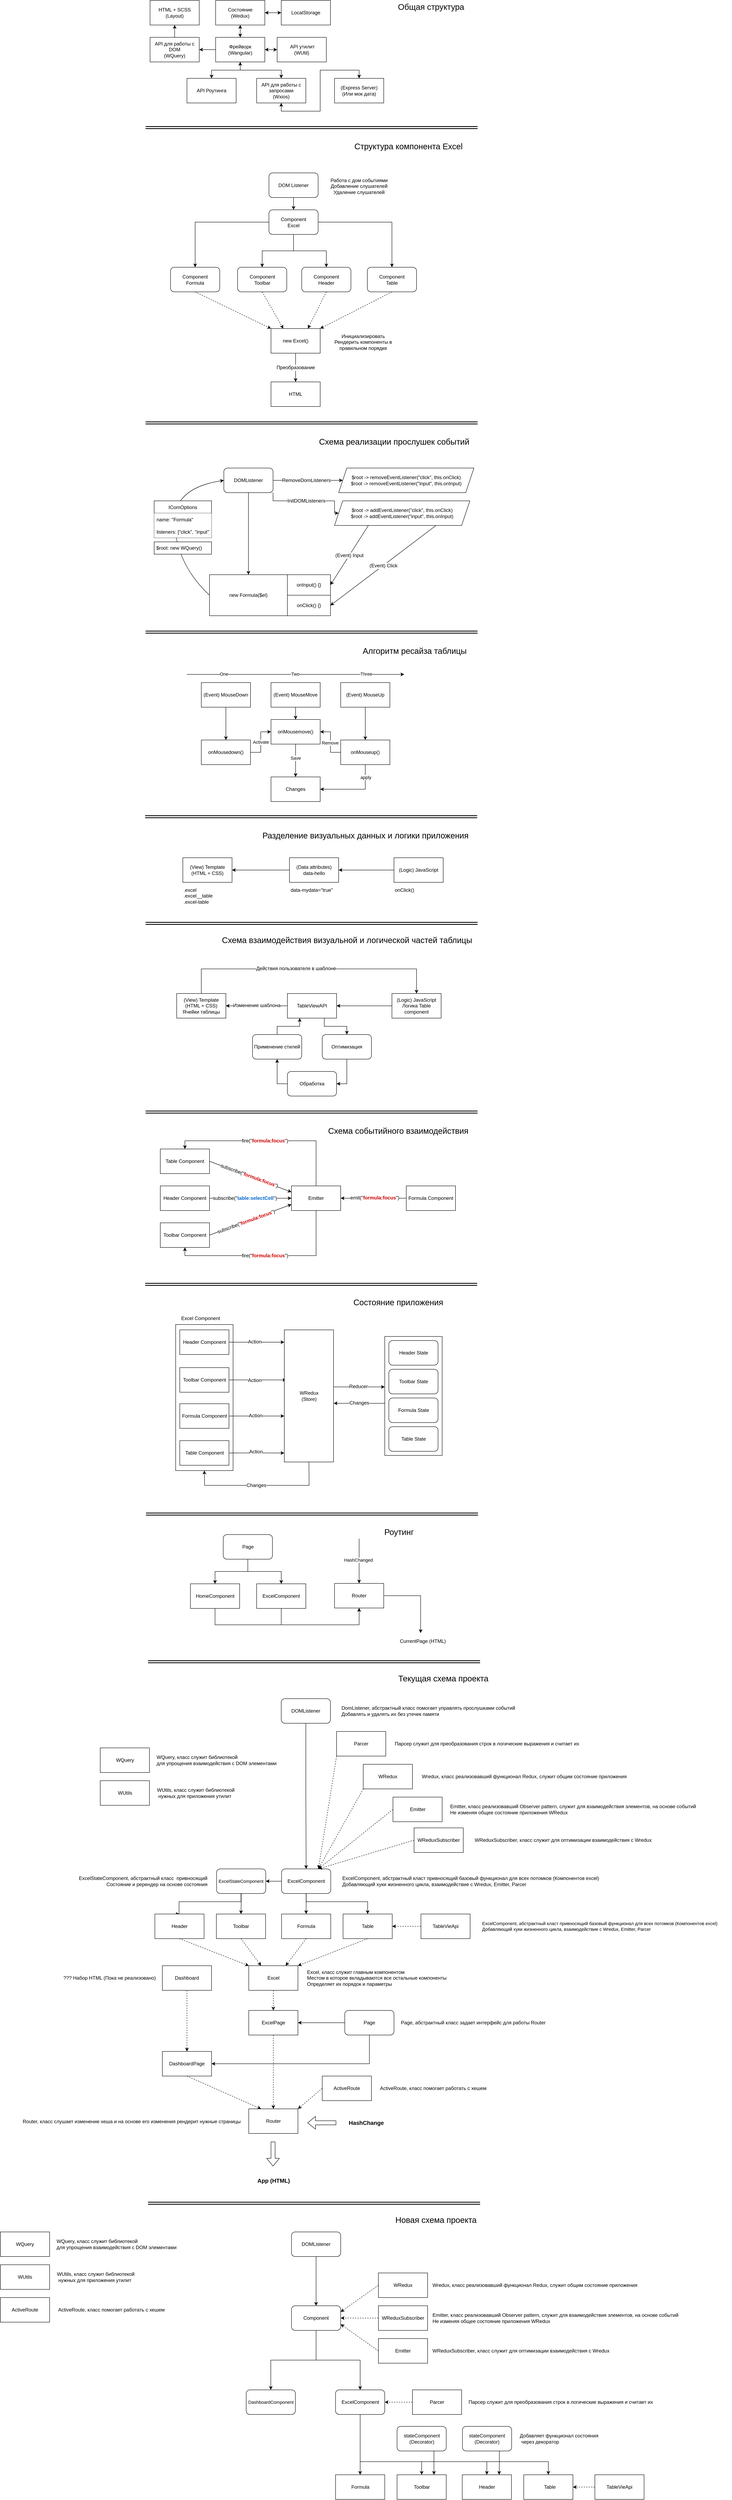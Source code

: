 <mxfile version="20.0.4" type="device"><diagram id="qJxtQw8U1qN8y1WFRhS3" name="Схемы"><mxGraphModel dx="2404" dy="880" grid="1" gridSize="10" guides="1" tooltips="1" connect="1" arrows="1" fold="1" page="1" pageScale="1" pageWidth="827" pageHeight="1169" math="0" shadow="0"><root><mxCell id="0"/><mxCell id="1" parent="0"/><mxCell id="AcKoNitizJexsSUauJ64-39" value="" style="rounded=0;whiteSpace=wrap;html=1;shadow=0;glass=0;fontSize=12;fillColor=default;" parent="1" vertex="1"><mxGeometry x="82.5" y="3248" width="140" height="356" as="geometry"/></mxCell><mxCell id="K-oi6Xyugixk-RmaO5vh-9" style="edgeStyle=orthogonalEdgeStyle;rounded=0;orthogonalLoop=1;jettySize=auto;html=1;entryX=1;entryY=0.5;entryDx=0;entryDy=0;" parent="1" source="K-oi6Xyugixk-RmaO5vh-1" target="K-oi6Xyugixk-RmaO5vh-5" edge="1"><mxGeometry relative="1" as="geometry"/></mxCell><mxCell id="K-oi6Xyugixk-RmaO5vh-11" style="edgeStyle=orthogonalEdgeStyle;rounded=0;orthogonalLoop=1;jettySize=auto;html=1;exitX=0.5;exitY=1;exitDx=0;exitDy=0;entryX=0.5;entryY=0;entryDx=0;entryDy=0;" parent="1" source="K-oi6Xyugixk-RmaO5vh-1" target="K-oi6Xyugixk-RmaO5vh-8" edge="1"><mxGeometry relative="1" as="geometry"/></mxCell><mxCell id="K-oi6Xyugixk-RmaO5vh-13" style="edgeStyle=orthogonalEdgeStyle;rounded=0;orthogonalLoop=1;jettySize=auto;html=1;exitX=1;exitY=0.5;exitDx=0;exitDy=0;entryX=0;entryY=0.5;entryDx=0;entryDy=0;" parent="1" source="K-oi6Xyugixk-RmaO5vh-1" target="K-oi6Xyugixk-RmaO5vh-4" edge="1"><mxGeometry relative="1" as="geometry"/></mxCell><mxCell id="K-oi6Xyugixk-RmaO5vh-19" style="edgeStyle=orthogonalEdgeStyle;rounded=0;orthogonalLoop=1;jettySize=auto;html=1;entryX=0.5;entryY=1;entryDx=0;entryDy=0;" parent="1" source="K-oi6Xyugixk-RmaO5vh-1" target="K-oi6Xyugixk-RmaO5vh-2" edge="1"><mxGeometry relative="1" as="geometry"/></mxCell><mxCell id="K-oi6Xyugixk-RmaO5vh-24" style="edgeStyle=orthogonalEdgeStyle;rounded=0;orthogonalLoop=1;jettySize=auto;html=1;exitX=0.5;exitY=1;exitDx=0;exitDy=0;entryX=0.5;entryY=0;entryDx=0;entryDy=0;" parent="1" source="K-oi6Xyugixk-RmaO5vh-1" target="K-oi6Xyugixk-RmaO5vh-6" edge="1"><mxGeometry relative="1" as="geometry"/></mxCell><mxCell id="K-oi6Xyugixk-RmaO5vh-1" value="Фрейворк&lt;br&gt;(Wangular)" style="rounded=0;whiteSpace=wrap;html=1;" parent="1" vertex="1"><mxGeometry x="180" y="110" width="120" height="60" as="geometry"/></mxCell><mxCell id="K-oi6Xyugixk-RmaO5vh-16" style="edgeStyle=orthogonalEdgeStyle;rounded=0;orthogonalLoop=1;jettySize=auto;html=1;entryX=0;entryY=0.5;entryDx=0;entryDy=0;" parent="1" source="K-oi6Xyugixk-RmaO5vh-2" target="K-oi6Xyugixk-RmaO5vh-15" edge="1"><mxGeometry relative="1" as="geometry"/></mxCell><mxCell id="K-oi6Xyugixk-RmaO5vh-20" style="edgeStyle=orthogonalEdgeStyle;rounded=0;orthogonalLoop=1;jettySize=auto;html=1;entryX=0.5;entryY=0;entryDx=0;entryDy=0;" parent="1" source="K-oi6Xyugixk-RmaO5vh-2" target="K-oi6Xyugixk-RmaO5vh-1" edge="1"><mxGeometry relative="1" as="geometry"/></mxCell><mxCell id="K-oi6Xyugixk-RmaO5vh-2" value="Состояние&lt;br&gt;(Wedux)" style="rounded=0;whiteSpace=wrap;html=1;" parent="1" vertex="1"><mxGeometry x="180" y="20" width="120" height="60" as="geometry"/></mxCell><mxCell id="K-oi6Xyugixk-RmaO5vh-3" value="HTML + SCSS&lt;br&gt;(Layout)" style="rounded=0;whiteSpace=wrap;html=1;" parent="1" vertex="1"><mxGeometry x="20" y="20" width="120" height="60" as="geometry"/></mxCell><mxCell id="K-oi6Xyugixk-RmaO5vh-14" style="edgeStyle=orthogonalEdgeStyle;rounded=0;orthogonalLoop=1;jettySize=auto;html=1;exitX=0;exitY=0.5;exitDx=0;exitDy=0;entryX=1;entryY=0.5;entryDx=0;entryDy=0;" parent="1" source="K-oi6Xyugixk-RmaO5vh-4" target="K-oi6Xyugixk-RmaO5vh-1" edge="1"><mxGeometry relative="1" as="geometry"/></mxCell><mxCell id="K-oi6Xyugixk-RmaO5vh-4" value="&amp;nbsp;API утилит&lt;br&gt;(WUtil)" style="rounded=0;whiteSpace=wrap;html=1;" parent="1" vertex="1"><mxGeometry x="330" y="110" width="120" height="60" as="geometry"/></mxCell><mxCell id="K-oi6Xyugixk-RmaO5vh-10" style="edgeStyle=orthogonalEdgeStyle;rounded=0;orthogonalLoop=1;jettySize=auto;html=1;entryX=0.5;entryY=1;entryDx=0;entryDy=0;" parent="1" source="K-oi6Xyugixk-RmaO5vh-5" target="K-oi6Xyugixk-RmaO5vh-3" edge="1"><mxGeometry relative="1" as="geometry"/></mxCell><mxCell id="K-oi6Xyugixk-RmaO5vh-5" value="API для работы с DOM&lt;br&gt;(WQuery)" style="rounded=0;whiteSpace=wrap;html=1;" parent="1" vertex="1"><mxGeometry x="20" y="110" width="120" height="60" as="geometry"/></mxCell><mxCell id="K-oi6Xyugixk-RmaO5vh-22" style="edgeStyle=orthogonalEdgeStyle;rounded=0;orthogonalLoop=1;jettySize=auto;html=1;exitX=0.5;exitY=1;exitDx=0;exitDy=0;entryX=0.5;entryY=0;entryDx=0;entryDy=0;" parent="1" source="K-oi6Xyugixk-RmaO5vh-6" target="K-oi6Xyugixk-RmaO5vh-7" edge="1"><mxGeometry relative="1" as="geometry"/></mxCell><mxCell id="K-oi6Xyugixk-RmaO5vh-6" value="API для работы с запросами&lt;br&gt;(Wxios)" style="rounded=0;whiteSpace=wrap;html=1;" parent="1" vertex="1"><mxGeometry x="280" y="210" width="120" height="60" as="geometry"/></mxCell><mxCell id="K-oi6Xyugixk-RmaO5vh-23" style="edgeStyle=orthogonalEdgeStyle;rounded=0;orthogonalLoop=1;jettySize=auto;html=1;exitX=0.5;exitY=0;exitDx=0;exitDy=0;entryX=0.5;entryY=1;entryDx=0;entryDy=0;" parent="1" source="K-oi6Xyugixk-RmaO5vh-7" target="K-oi6Xyugixk-RmaO5vh-6" edge="1"><mxGeometry relative="1" as="geometry"/></mxCell><mxCell id="K-oi6Xyugixk-RmaO5vh-7" value="(Express Server)&lt;br&gt;(Или мок дата)" style="rounded=0;whiteSpace=wrap;html=1;" parent="1" vertex="1"><mxGeometry x="470" y="210" width="120" height="60" as="geometry"/></mxCell><mxCell id="K-oi6Xyugixk-RmaO5vh-12" style="edgeStyle=orthogonalEdgeStyle;rounded=0;orthogonalLoop=1;jettySize=auto;html=1;exitX=0.5;exitY=0;exitDx=0;exitDy=0;entryX=0.5;entryY=1;entryDx=0;entryDy=0;" parent="1" source="K-oi6Xyugixk-RmaO5vh-8" target="K-oi6Xyugixk-RmaO5vh-1" edge="1"><mxGeometry relative="1" as="geometry"/></mxCell><mxCell id="K-oi6Xyugixk-RmaO5vh-8" value="API Роутинга" style="rounded=0;whiteSpace=wrap;html=1;" parent="1" vertex="1"><mxGeometry x="110" y="210" width="120" height="60" as="geometry"/></mxCell><mxCell id="K-oi6Xyugixk-RmaO5vh-17" style="edgeStyle=orthogonalEdgeStyle;rounded=0;orthogonalLoop=1;jettySize=auto;html=1;entryX=1;entryY=0.5;entryDx=0;entryDy=0;" parent="1" source="K-oi6Xyugixk-RmaO5vh-15" target="K-oi6Xyugixk-RmaO5vh-2" edge="1"><mxGeometry relative="1" as="geometry"/></mxCell><mxCell id="K-oi6Xyugixk-RmaO5vh-15" value="LocalStorage" style="rounded=0;whiteSpace=wrap;html=1;" parent="1" vertex="1"><mxGeometry x="340" y="20" width="120" height="60" as="geometry"/></mxCell><mxCell id="K-oi6Xyugixk-RmaO5vh-25" value="" style="html=1;rounded=0;shape=link;strokeWidth=2;" parent="1" edge="1"><mxGeometry width="100" relative="1" as="geometry"><mxPoint x="9" y="330" as="sourcePoint"/><mxPoint x="819" y="330" as="targetPoint"/></mxGeometry></mxCell><mxCell id="K-oi6Xyugixk-RmaO5vh-27" value="Общая структура" style="text;html=1;align=center;verticalAlign=middle;resizable=0;points=[];autosize=1;strokeColor=none;fillColor=none;fontSize=20;" parent="1" vertex="1"><mxGeometry x="615" y="20" width="180" height="30" as="geometry"/></mxCell><mxCell id="K-oi6Xyugixk-RmaO5vh-28" value="Структура компонента Excel" style="text;html=1;align=center;verticalAlign=middle;resizable=0;points=[];autosize=1;strokeColor=none;fillColor=none;fontSize=20;" parent="1" vertex="1"><mxGeometry x="505" y="360" width="290" height="30" as="geometry"/></mxCell><mxCell id="K-oi6Xyugixk-RmaO5vh-30" value="Component&lt;br&gt;Header" style="rounded=1;whiteSpace=wrap;html=1;fontSize=12;" parent="1" vertex="1"><mxGeometry x="390" y="670.5" width="120" height="60" as="geometry"/></mxCell><mxCell id="K-oi6Xyugixk-RmaO5vh-31" value="Component&lt;br&gt;Formula" style="rounded=1;whiteSpace=wrap;html=1;fontSize=12;" parent="1" vertex="1"><mxGeometry x="70" y="670.5" width="120" height="60" as="geometry"/></mxCell><mxCell id="K-oi6Xyugixk-RmaO5vh-32" value="Component&lt;br&gt;Toolbar" style="rounded=1;whiteSpace=wrap;html=1;fontSize=12;" parent="1" vertex="1"><mxGeometry x="233.5" y="670.5" width="120" height="60" as="geometry"/></mxCell><mxCell id="K-oi6Xyugixk-RmaO5vh-33" value="Component&lt;br&gt;Table" style="rounded=1;whiteSpace=wrap;html=1;fontSize=12;" parent="1" vertex="1"><mxGeometry x="550" y="670.5" width="120" height="60" as="geometry"/></mxCell><mxCell id="K-oi6Xyugixk-RmaO5vh-37" style="edgeStyle=orthogonalEdgeStyle;rounded=0;orthogonalLoop=1;jettySize=auto;html=1;entryX=0.5;entryY=0;entryDx=0;entryDy=0;fontSize=12;strokeWidth=1;" parent="1" source="K-oi6Xyugixk-RmaO5vh-35" target="K-oi6Xyugixk-RmaO5vh-36" edge="1"><mxGeometry relative="1" as="geometry"/></mxCell><mxCell id="K-oi6Xyugixk-RmaO5vh-35" value="DOM Listener" style="rounded=1;whiteSpace=wrap;html=1;fontSize=12;" parent="1" vertex="1"><mxGeometry x="310" y="440.5" width="120" height="60" as="geometry"/></mxCell><mxCell id="K-oi6Xyugixk-RmaO5vh-39" style="edgeStyle=orthogonalEdgeStyle;rounded=0;orthogonalLoop=1;jettySize=auto;html=1;entryX=0.5;entryY=0;entryDx=0;entryDy=0;fontSize=12;strokeWidth=1;" parent="1" source="K-oi6Xyugixk-RmaO5vh-36" target="K-oi6Xyugixk-RmaO5vh-31" edge="1"><mxGeometry relative="1" as="geometry"/></mxCell><mxCell id="K-oi6Xyugixk-RmaO5vh-40" style="edgeStyle=orthogonalEdgeStyle;rounded=0;orthogonalLoop=1;jettySize=auto;html=1;entryX=0.5;entryY=0;entryDx=0;entryDy=0;fontSize=12;strokeWidth=1;" parent="1" source="K-oi6Xyugixk-RmaO5vh-36" target="K-oi6Xyugixk-RmaO5vh-32" edge="1"><mxGeometry relative="1" as="geometry"/></mxCell><mxCell id="K-oi6Xyugixk-RmaO5vh-41" style="edgeStyle=orthogonalEdgeStyle;rounded=0;orthogonalLoop=1;jettySize=auto;html=1;entryX=0.5;entryY=0;entryDx=0;entryDy=0;fontSize=12;strokeWidth=1;" parent="1" source="K-oi6Xyugixk-RmaO5vh-36" target="K-oi6Xyugixk-RmaO5vh-30" edge="1"><mxGeometry relative="1" as="geometry"/></mxCell><mxCell id="K-oi6Xyugixk-RmaO5vh-42" style="edgeStyle=orthogonalEdgeStyle;rounded=0;orthogonalLoop=1;jettySize=auto;html=1;entryX=0.5;entryY=0;entryDx=0;entryDy=0;fontSize=12;strokeWidth=1;" parent="1" source="K-oi6Xyugixk-RmaO5vh-36" target="K-oi6Xyugixk-RmaO5vh-33" edge="1"><mxGeometry relative="1" as="geometry"/></mxCell><mxCell id="K-oi6Xyugixk-RmaO5vh-36" value="Component&lt;br&gt;Excel" style="rounded=1;whiteSpace=wrap;html=1;fontSize=12;" parent="1" vertex="1"><mxGeometry x="310" y="530.5" width="120" height="60" as="geometry"/></mxCell><mxCell id="K-oi6Xyugixk-RmaO5vh-38" value="&lt;div&gt;&lt;span&gt;Работа с дом событиями&lt;br&gt;Добавление слушателей&lt;br&gt;Удаление слушателей&lt;/span&gt;&lt;/div&gt;" style="text;html=1;strokeColor=none;fillColor=none;align=center;verticalAlign=middle;whiteSpace=wrap;rounded=0;fontSize=12;" parent="1" vertex="1"><mxGeometry x="450" y="440.5" width="160" height="65" as="geometry"/></mxCell><mxCell id="K-oi6Xyugixk-RmaO5vh-43" value="Инициализировать&lt;br&gt;Рендерить компоненты в правильном порядке" style="text;html=1;strokeColor=none;fillColor=none;align=center;verticalAlign=middle;whiteSpace=wrap;rounded=0;fontSize=12;" parent="1" vertex="1"><mxGeometry x="460" y="820" width="160" height="65" as="geometry"/></mxCell><mxCell id="K-oi6Xyugixk-RmaO5vh-45" value="new Excel()" style="rounded=0;whiteSpace=wrap;html=1;fontSize=12;" parent="1" vertex="1"><mxGeometry x="315" y="820" width="120" height="60" as="geometry"/></mxCell><mxCell id="K-oi6Xyugixk-RmaO5vh-46" value="" style="endArrow=classic;html=1;rounded=0;fontSize=12;strokeWidth=1;exitX=0.5;exitY=1;exitDx=0;exitDy=0;entryX=0;entryY=0;entryDx=0;entryDy=0;dashed=1;" parent="1" source="K-oi6Xyugixk-RmaO5vh-31" target="K-oi6Xyugixk-RmaO5vh-45" edge="1"><mxGeometry width="50" height="50" relative="1" as="geometry"><mxPoint x="160" y="850" as="sourcePoint"/><mxPoint x="210" y="800" as="targetPoint"/></mxGeometry></mxCell><mxCell id="K-oi6Xyugixk-RmaO5vh-48" value="" style="endArrow=classic;html=1;rounded=0;fontSize=12;strokeWidth=1;exitX=0.5;exitY=1;exitDx=0;exitDy=0;entryX=0.25;entryY=0;entryDx=0;entryDy=0;dashed=1;" parent="1" source="K-oi6Xyugixk-RmaO5vh-32" target="K-oi6Xyugixk-RmaO5vh-45" edge="1"><mxGeometry width="50" height="50" relative="1" as="geometry"><mxPoint x="140" y="740.5" as="sourcePoint"/><mxPoint x="325" y="830" as="targetPoint"/></mxGeometry></mxCell><mxCell id="K-oi6Xyugixk-RmaO5vh-49" value="" style="endArrow=classic;html=1;rounded=0;fontSize=12;strokeWidth=1;exitX=0.5;exitY=1;exitDx=0;exitDy=0;entryX=0.75;entryY=0;entryDx=0;entryDy=0;dashed=1;" parent="1" source="K-oi6Xyugixk-RmaO5vh-30" target="K-oi6Xyugixk-RmaO5vh-45" edge="1"><mxGeometry width="50" height="50" relative="1" as="geometry"><mxPoint x="303.5" y="740.5" as="sourcePoint"/><mxPoint x="355" y="830" as="targetPoint"/></mxGeometry></mxCell><mxCell id="K-oi6Xyugixk-RmaO5vh-50" value="" style="endArrow=classic;html=1;rounded=0;fontSize=12;strokeWidth=1;exitX=0.5;exitY=1;exitDx=0;exitDy=0;dashed=1;entryX=1;entryY=0;entryDx=0;entryDy=0;" parent="1" source="K-oi6Xyugixk-RmaO5vh-33" target="K-oi6Xyugixk-RmaO5vh-45" edge="1"><mxGeometry width="50" height="50" relative="1" as="geometry"><mxPoint x="460" y="740.5" as="sourcePoint"/><mxPoint x="460" y="800" as="targetPoint"/></mxGeometry></mxCell><mxCell id="K-oi6Xyugixk-RmaO5vh-51" value="HTML" style="rounded=0;whiteSpace=wrap;html=1;fontSize=12;" parent="1" vertex="1"><mxGeometry x="315" y="950" width="120" height="60" as="geometry"/></mxCell><mxCell id="K-oi6Xyugixk-RmaO5vh-57" value="" style="endArrow=classic;html=1;rounded=0;fontSize=12;strokeWidth=1;exitX=0.5;exitY=1;exitDx=0;exitDy=0;entryX=0.5;entryY=0;entryDx=0;entryDy=0;" parent="1" source="K-oi6Xyugixk-RmaO5vh-45" target="K-oi6Xyugixk-RmaO5vh-51" edge="1"><mxGeometry relative="1" as="geometry"><mxPoint x="350" y="920" as="sourcePoint"/><mxPoint x="450" y="920" as="targetPoint"/></mxGeometry></mxCell><mxCell id="K-oi6Xyugixk-RmaO5vh-58" value="Преобразование" style="edgeLabel;resizable=0;html=1;align=center;verticalAlign=middle;fontSize=12;" parent="K-oi6Xyugixk-RmaO5vh-57" connectable="0" vertex="1"><mxGeometry relative="1" as="geometry"/></mxCell><mxCell id="IQajYc31kiMoE81LMQ7p-1" value="" style="curved=1;endArrow=classic;html=1;rounded=0;exitX=0;exitY=0.5;exitDx=0;exitDy=0;entryX=0;entryY=0.5;entryDx=0;entryDy=0;" parent="1" source="IQajYc31kiMoE81LMQ7p-2" target="IQajYc31kiMoE81LMQ7p-8" edge="1"><mxGeometry width="50" height="50" relative="1" as="geometry"><mxPoint x="400" y="1390" as="sourcePoint"/><mxPoint x="450" y="1340" as="targetPoint"/><Array as="points"><mxPoint x="90" y="1400"/><mxPoint x="70" y="1210"/></Array></mxGeometry></mxCell><mxCell id="IQajYc31kiMoE81LMQ7p-2" value="new Formula($el)" style="rounded=0;whiteSpace=wrap;html=1;" parent="1" vertex="1"><mxGeometry x="165" y="1420" width="190" height="100" as="geometry"/></mxCell><mxCell id="IQajYc31kiMoE81LMQ7p-3" style="edgeStyle=orthogonalEdgeStyle;rounded=0;orthogonalLoop=1;jettySize=auto;html=1;entryX=0.5;entryY=0;entryDx=0;entryDy=0;" parent="1" source="IQajYc31kiMoE81LMQ7p-8" target="IQajYc31kiMoE81LMQ7p-2" edge="1"><mxGeometry relative="1" as="geometry"/></mxCell><mxCell id="IQajYc31kiMoE81LMQ7p-4" style="edgeStyle=orthogonalEdgeStyle;rounded=0;orthogonalLoop=1;jettySize=auto;html=1;entryX=0;entryY=0.5;entryDx=0;entryDy=0;" parent="1" source="IQajYc31kiMoE81LMQ7p-8" target="IQajYc31kiMoE81LMQ7p-13" edge="1"><mxGeometry relative="1" as="geometry"><Array as="points"><mxPoint x="320" y="1240"/><mxPoint x="470" y="1240"/><mxPoint x="470" y="1270"/></Array></mxGeometry></mxCell><mxCell id="IQajYc31kiMoE81LMQ7p-5" value="InitDOMListeners" style="edgeLabel;html=1;align=center;verticalAlign=middle;resizable=0;points=[];fontSize=12;" parent="IQajYc31kiMoE81LMQ7p-4" vertex="1" connectable="0"><mxGeometry x="-0.15" y="2" relative="1" as="geometry"><mxPoint x="11" y="2" as="offset"/></mxGeometry></mxCell><mxCell id="IQajYc31kiMoE81LMQ7p-6" style="edgeStyle=orthogonalEdgeStyle;rounded=0;orthogonalLoop=1;jettySize=auto;html=1;fontSize=12;entryX=0;entryY=0.5;entryDx=0;entryDy=0;" parent="1" source="IQajYc31kiMoE81LMQ7p-8" target="IQajYc31kiMoE81LMQ7p-14" edge="1"><mxGeometry relative="1" as="geometry"><mxPoint x="470" y="1230" as="targetPoint"/><Array as="points"/></mxGeometry></mxCell><mxCell id="IQajYc31kiMoE81LMQ7p-7" value="RemoveDomListeners" style="edgeLabel;html=1;align=center;verticalAlign=middle;resizable=0;points=[];fontSize=12;" parent="IQajYc31kiMoE81LMQ7p-6" vertex="1" connectable="0"><mxGeometry x="0.11" y="-2" relative="1" as="geometry"><mxPoint x="-14" y="-2" as="offset"/></mxGeometry></mxCell><mxCell id="IQajYc31kiMoE81LMQ7p-8" value="DOMListener" style="rounded=1;whiteSpace=wrap;html=1;" parent="1" vertex="1"><mxGeometry x="200" y="1160" width="120" height="60" as="geometry"/></mxCell><mxCell id="IQajYc31kiMoE81LMQ7p-9" value="IComOptions" style="swimlane;fontStyle=0;childLayout=stackLayout;horizontal=1;startSize=30;horizontalStack=0;resizeParent=1;resizeParentMax=0;resizeLast=0;collapsible=1;marginBottom=0;" parent="1" vertex="1"><mxGeometry x="30" y="1240" width="140" height="90" as="geometry"><mxRectangle x="310" y="130" width="100" height="30" as="alternateBounds"/></mxGeometry></mxCell><mxCell id="IQajYc31kiMoE81LMQ7p-10" value="name: &quot;Formula&quot;" style="text;strokeColor=none;fillColor=default;align=left;verticalAlign=middle;spacingLeft=4;spacingRight=4;overflow=hidden;points=[[0,0.5],[1,0.5]];portConstraint=eastwest;rotatable=0;" parent="IQajYc31kiMoE81LMQ7p-9" vertex="1"><mxGeometry y="30" width="140" height="30" as="geometry"/></mxCell><mxCell id="IQajYc31kiMoE81LMQ7p-11" value="listeners: [&quot;click&quot;, &quot;input&quot;]" style="text;strokeColor=none;fillColor=default;align=left;verticalAlign=middle;spacingLeft=4;spacingRight=4;overflow=hidden;points=[[0,0.5],[1,0.5]];portConstraint=eastwest;rotatable=0;" parent="IQajYc31kiMoE81LMQ7p-9" vertex="1"><mxGeometry y="60" width="140" height="30" as="geometry"/></mxCell><mxCell id="IQajYc31kiMoE81LMQ7p-12" value="&amp;nbsp;$root: new WQuery()" style="rounded=0;whiteSpace=wrap;html=1;align=left;" parent="1" vertex="1"><mxGeometry x="30" y="1340" width="140" height="30" as="geometry"/></mxCell><mxCell id="IQajYc31kiMoE81LMQ7p-13" value="$root -&amp;gt; addEventListener(&quot;click&quot;, this.onClick)&lt;br&gt;$root -&amp;gt; addEventListener(&quot;input&quot;, this.onInput)" style="shape=parallelogram;perimeter=parallelogramPerimeter;whiteSpace=wrap;html=1;fixedSize=1;fillColor=default;" parent="1" vertex="1"><mxGeometry x="470" y="1240" width="330" height="60" as="geometry"/></mxCell><mxCell id="IQajYc31kiMoE81LMQ7p-14" value="$root -&amp;gt; removeEventListener(&quot;click&quot;, this.onClick)&lt;br&gt;$root -&amp;gt; removeEventListener(&quot;input&quot;, this.onInput)" style="shape=parallelogram;perimeter=parallelogramPerimeter;whiteSpace=wrap;html=1;fixedSize=1;fillColor=default;" parent="1" vertex="1"><mxGeometry x="480" y="1160" width="330" height="60" as="geometry"/></mxCell><mxCell id="IQajYc31kiMoE81LMQ7p-15" value="" style="endArrow=classic;html=1;rounded=0;fontSize=12;exitX=0.25;exitY=1;exitDx=0;exitDy=0;entryX=1;entryY=0.5;entryDx=0;entryDy=0;" parent="1" source="IQajYc31kiMoE81LMQ7p-13" target="IQajYc31kiMoE81LMQ7p-17" edge="1"><mxGeometry relative="1" as="geometry"><mxPoint x="320" y="1370" as="sourcePoint"/><mxPoint x="635" y="1410" as="targetPoint"/></mxGeometry></mxCell><mxCell id="IQajYc31kiMoE81LMQ7p-16" value="(Event) Input" style="edgeLabel;resizable=0;html=1;align=center;verticalAlign=middle;fontSize=12;fillColor=default;" parent="IQajYc31kiMoE81LMQ7p-15" connectable="0" vertex="1"><mxGeometry relative="1" as="geometry"/></mxCell><mxCell id="IQajYc31kiMoE81LMQ7p-17" value="onInput() {}" style="rounded=0;whiteSpace=wrap;html=1;fontSize=12;fillColor=default;" parent="1" vertex="1"><mxGeometry x="355" y="1420" width="105" height="50" as="geometry"/></mxCell><mxCell id="IQajYc31kiMoE81LMQ7p-18" value="onClick() {}" style="rounded=0;whiteSpace=wrap;html=1;fontSize=12;fillColor=default;" parent="1" vertex="1"><mxGeometry x="355" y="1470" width="105" height="50" as="geometry"/></mxCell><mxCell id="IQajYc31kiMoE81LMQ7p-19" value="" style="endArrow=classic;html=1;rounded=0;fontSize=12;exitX=0.75;exitY=1;exitDx=0;exitDy=0;entryX=1;entryY=0.5;entryDx=0;entryDy=0;" parent="1" source="IQajYc31kiMoE81LMQ7p-13" target="IQajYc31kiMoE81LMQ7p-18" edge="1"><mxGeometry relative="1" as="geometry"><mxPoint x="645" y="1310" as="sourcePoint"/><mxPoint x="470" y="1455" as="targetPoint"/></mxGeometry></mxCell><mxCell id="IQajYc31kiMoE81LMQ7p-20" value="(Event) Click" style="edgeLabel;resizable=0;html=1;align=center;verticalAlign=middle;fontSize=12;fillColor=default;" parent="IQajYc31kiMoE81LMQ7p-19" connectable="0" vertex="1"><mxGeometry relative="1" as="geometry"/></mxCell><mxCell id="IQajYc31kiMoE81LMQ7p-21" value="" style="html=1;rounded=0;shape=link;strokeWidth=2;" parent="1" edge="1"><mxGeometry width="100" relative="1" as="geometry"><mxPoint x="9" y="1050" as="sourcePoint"/><mxPoint x="819" y="1050" as="targetPoint"/></mxGeometry></mxCell><mxCell id="YydaqaswuYjlvjJm-8tF-1" value="Схема реализации прослушек событий" style="text;html=1;align=center;verticalAlign=middle;resizable=0;points=[];autosize=1;strokeColor=none;fillColor=none;fontSize=20;" parent="1" vertex="1"><mxGeometry x="420" y="1080" width="390" height="30" as="geometry"/></mxCell><mxCell id="Lkx9HCyV-ns1tDTY8K9N-1" value="" style="html=1;rounded=0;shape=link;strokeWidth=2;" parent="1" edge="1"><mxGeometry width="100" relative="1" as="geometry"><mxPoint x="9" y="1560" as="sourcePoint"/><mxPoint x="819" y="1560" as="targetPoint"/></mxGeometry></mxCell><mxCell id="Lkx9HCyV-ns1tDTY8K9N-2" value="Алгоритм ресайза таблицы" style="text;html=1;align=center;verticalAlign=middle;resizable=0;points=[];autosize=1;strokeColor=none;fillColor=none;fontSize=20;" parent="1" vertex="1"><mxGeometry x="530" y="1590" width="270" height="30" as="geometry"/></mxCell><mxCell id="Lkx9HCyV-ns1tDTY8K9N-7" style="edgeStyle=orthogonalEdgeStyle;rounded=0;orthogonalLoop=1;jettySize=auto;html=1;entryX=0.5;entryY=0;entryDx=0;entryDy=0;" parent="1" source="Lkx9HCyV-ns1tDTY8K9N-3" target="Lkx9HCyV-ns1tDTY8K9N-6" edge="1"><mxGeometry relative="1" as="geometry"/></mxCell><mxCell id="Lkx9HCyV-ns1tDTY8K9N-3" value="(Event) MouseDown" style="rounded=0;whiteSpace=wrap;html=1;" parent="1" vertex="1"><mxGeometry x="145" y="1683" width="120" height="60" as="geometry"/></mxCell><mxCell id="Lkx9HCyV-ns1tDTY8K9N-11" style="edgeStyle=orthogonalEdgeStyle;rounded=0;orthogonalLoop=1;jettySize=auto;html=1;entryX=0.5;entryY=0;entryDx=0;entryDy=0;" parent="1" source="Lkx9HCyV-ns1tDTY8K9N-4" target="Lkx9HCyV-ns1tDTY8K9N-10" edge="1"><mxGeometry relative="1" as="geometry"/></mxCell><mxCell id="Lkx9HCyV-ns1tDTY8K9N-4" value="(Event) MouseMove" style="rounded=0;whiteSpace=wrap;html=1;" parent="1" vertex="1"><mxGeometry x="315" y="1683" width="120" height="60" as="geometry"/></mxCell><mxCell id="Lkx9HCyV-ns1tDTY8K9N-9" style="edgeStyle=orthogonalEdgeStyle;rounded=0;orthogonalLoop=1;jettySize=auto;html=1;entryX=0.5;entryY=0;entryDx=0;entryDy=0;" parent="1" source="Lkx9HCyV-ns1tDTY8K9N-5" target="Lkx9HCyV-ns1tDTY8K9N-8" edge="1"><mxGeometry relative="1" as="geometry"/></mxCell><mxCell id="Lkx9HCyV-ns1tDTY8K9N-5" value="(Event) MouseUp" style="rounded=0;whiteSpace=wrap;html=1;" parent="1" vertex="1"><mxGeometry x="485" y="1683" width="120" height="60" as="geometry"/></mxCell><mxCell id="Lkx9HCyV-ns1tDTY8K9N-13" value="Activate" style="edgeStyle=orthogonalEdgeStyle;rounded=0;orthogonalLoop=1;jettySize=auto;html=1;entryX=0;entryY=0.5;entryDx=0;entryDy=0;" parent="1" source="Lkx9HCyV-ns1tDTY8K9N-6" target="Lkx9HCyV-ns1tDTY8K9N-10" edge="1"><mxGeometry relative="1" as="geometry"/></mxCell><mxCell id="Lkx9HCyV-ns1tDTY8K9N-6" value="onMousedown()" style="rounded=0;whiteSpace=wrap;html=1;" parent="1" vertex="1"><mxGeometry x="145" y="1823" width="120" height="60" as="geometry"/></mxCell><mxCell id="Lkx9HCyV-ns1tDTY8K9N-15" style="edgeStyle=orthogonalEdgeStyle;rounded=0;orthogonalLoop=1;jettySize=auto;html=1;entryX=1;entryY=0.5;entryDx=0;entryDy=0;" parent="1" source="Lkx9HCyV-ns1tDTY8K9N-8" target="Lkx9HCyV-ns1tDTY8K9N-10" edge="1"><mxGeometry relative="1" as="geometry"/></mxCell><mxCell id="Lkx9HCyV-ns1tDTY8K9N-16" value="Remove" style="edgeLabel;html=1;align=center;verticalAlign=middle;resizable=0;points=[];" parent="Lkx9HCyV-ns1tDTY8K9N-15" vertex="1" connectable="0"><mxGeometry x="-0.041" y="1" relative="1" as="geometry"><mxPoint as="offset"/></mxGeometry></mxCell><mxCell id="Lkx9HCyV-ns1tDTY8K9N-25" style="edgeStyle=orthogonalEdgeStyle;rounded=0;orthogonalLoop=1;jettySize=auto;html=1;entryX=1;entryY=0.5;entryDx=0;entryDy=0;" parent="1" source="Lkx9HCyV-ns1tDTY8K9N-8" target="Lkx9HCyV-ns1tDTY8K9N-22" edge="1"><mxGeometry relative="1" as="geometry"><Array as="points"><mxPoint x="545" y="1943"/></Array></mxGeometry></mxCell><mxCell id="Lkx9HCyV-ns1tDTY8K9N-27" value="apply" style="edgeLabel;html=1;align=center;verticalAlign=middle;resizable=0;points=[];" parent="Lkx9HCyV-ns1tDTY8K9N-25" vertex="1" connectable="0"><mxGeometry x="-0.643" y="1" relative="1" as="geometry"><mxPoint as="offset"/></mxGeometry></mxCell><mxCell id="Lkx9HCyV-ns1tDTY8K9N-8" value="onMouseup()" style="rounded=0;whiteSpace=wrap;html=1;" parent="1" vertex="1"><mxGeometry x="485" y="1823" width="120" height="60" as="geometry"/></mxCell><mxCell id="Lkx9HCyV-ns1tDTY8K9N-24" style="edgeStyle=orthogonalEdgeStyle;rounded=0;orthogonalLoop=1;jettySize=auto;html=1;entryX=0.5;entryY=0;entryDx=0;entryDy=0;" parent="1" source="Lkx9HCyV-ns1tDTY8K9N-10" target="Lkx9HCyV-ns1tDTY8K9N-22" edge="1"><mxGeometry relative="1" as="geometry"/></mxCell><mxCell id="Lkx9HCyV-ns1tDTY8K9N-26" value="Save" style="edgeLabel;html=1;align=center;verticalAlign=middle;resizable=0;points=[];" parent="Lkx9HCyV-ns1tDTY8K9N-24" vertex="1" connectable="0"><mxGeometry x="-0.158" relative="1" as="geometry"><mxPoint as="offset"/></mxGeometry></mxCell><mxCell id="Lkx9HCyV-ns1tDTY8K9N-10" value="onMousemove()" style="rounded=0;whiteSpace=wrap;html=1;" parent="1" vertex="1"><mxGeometry x="315" y="1773" width="120" height="60" as="geometry"/></mxCell><mxCell id="Lkx9HCyV-ns1tDTY8K9N-17" value="" style="endArrow=classic;html=1;rounded=0;" parent="1" edge="1"><mxGeometry width="50" height="50" relative="1" as="geometry"><mxPoint x="110" y="1663" as="sourcePoint"/><mxPoint x="640" y="1663" as="targetPoint"/></mxGeometry></mxCell><mxCell id="Lkx9HCyV-ns1tDTY8K9N-18" value="One" style="edgeLabel;html=1;align=center;verticalAlign=middle;resizable=0;points=[];" parent="Lkx9HCyV-ns1tDTY8K9N-17" vertex="1" connectable="0"><mxGeometry x="-0.663" y="2" relative="1" as="geometry"><mxPoint y="1" as="offset"/></mxGeometry></mxCell><mxCell id="Lkx9HCyV-ns1tDTY8K9N-19" value="Two" style="edgeLabel;html=1;align=center;verticalAlign=middle;resizable=0;points=[];" parent="Lkx9HCyV-ns1tDTY8K9N-17" vertex="1" connectable="0"><mxGeometry x="-0.006" y="2" relative="1" as="geometry"><mxPoint y="1" as="offset"/></mxGeometry></mxCell><mxCell id="Lkx9HCyV-ns1tDTY8K9N-20" value="&lt;span style=&quot;color: rgba(0, 0, 0, 0); font-family: monospace; font-size: 0px; text-align: start; background-color: rgb(248, 249, 250);&quot;&gt;%3CmxGraphModel%3E%3Croot%3E%3CmxCell%20id%3D%220%22%2F%3E%3CmxCell%20id%3D%221%22%20parent%3D%220%22%2F%3E%3CmxCell%20id%3D%222%22%20value%3D%22onMousedown()%22%20style%3D%22rounded%3D0%3BwhiteSpace%3Dwrap%3Bhtml%3D1%3B%22%20vertex%3D%221%22%20parent%3D%221%22%3E%3CmxGeometry%20x%3D%22140%22%20y%3D%221860%22%20width%3D%22120%22%20height%3D%2260%22%20as%3D%22geometry%22%2F%3E%3C%2FmxCell%3E%3C%2Froot%3E%3C%2FmxGraphModel%3E&lt;/span&gt;" style="edgeLabel;html=1;align=center;verticalAlign=middle;resizable=0;points=[];" parent="Lkx9HCyV-ns1tDTY8K9N-17" vertex="1" connectable="0"><mxGeometry x="0.645" y="3" relative="1" as="geometry"><mxPoint as="offset"/></mxGeometry></mxCell><mxCell id="Lkx9HCyV-ns1tDTY8K9N-21" value="Three" style="edgeLabel;html=1;align=center;verticalAlign=middle;resizable=0;points=[];" parent="Lkx9HCyV-ns1tDTY8K9N-17" vertex="1" connectable="0"><mxGeometry x="0.648" y="-1" relative="1" as="geometry"><mxPoint y="-2" as="offset"/></mxGeometry></mxCell><mxCell id="Lkx9HCyV-ns1tDTY8K9N-22" value="Changes" style="rounded=0;whiteSpace=wrap;html=1;" parent="1" vertex="1"><mxGeometry x="315" y="1913" width="120" height="60" as="geometry"/></mxCell><mxCell id="Lkx9HCyV-ns1tDTY8K9N-28" value="" style="html=1;rounded=0;shape=link;strokeWidth=2;" parent="1" edge="1"><mxGeometry width="100" relative="1" as="geometry"><mxPoint x="8" y="2010" as="sourcePoint"/><mxPoint x="818" y="2010" as="targetPoint"/></mxGeometry></mxCell><mxCell id="Lkx9HCyV-ns1tDTY8K9N-29" value="Разделение визуальных данных и логики приложения" style="text;html=1;align=center;verticalAlign=middle;resizable=0;points=[];autosize=1;strokeColor=none;fillColor=none;fontSize=20;" parent="1" vertex="1"><mxGeometry x="280" y="2040" width="530" height="30" as="geometry"/></mxCell><mxCell id="Lkx9HCyV-ns1tDTY8K9N-30" value="(View) Template (HTML + CSS)" style="rounded=0;whiteSpace=wrap;html=1;" parent="1" vertex="1"><mxGeometry x="100" y="2110" width="120" height="60" as="geometry"/></mxCell><mxCell id="Lkx9HCyV-ns1tDTY8K9N-33" style="edgeStyle=orthogonalEdgeStyle;rounded=0;orthogonalLoop=1;jettySize=auto;html=1;entryX=1;entryY=0.5;entryDx=0;entryDy=0;" parent="1" source="Lkx9HCyV-ns1tDTY8K9N-31" target="Lkx9HCyV-ns1tDTY8K9N-32" edge="1"><mxGeometry relative="1" as="geometry"/></mxCell><mxCell id="Lkx9HCyV-ns1tDTY8K9N-31" value="(Logic) JavaScript" style="rounded=0;whiteSpace=wrap;html=1;" parent="1" vertex="1"><mxGeometry x="615" y="2110" width="120" height="60" as="geometry"/></mxCell><mxCell id="Lkx9HCyV-ns1tDTY8K9N-34" style="edgeStyle=orthogonalEdgeStyle;rounded=0;orthogonalLoop=1;jettySize=auto;html=1;entryX=1;entryY=0.5;entryDx=0;entryDy=0;" parent="1" source="Lkx9HCyV-ns1tDTY8K9N-32" target="Lkx9HCyV-ns1tDTY8K9N-30" edge="1"><mxGeometry relative="1" as="geometry"/></mxCell><mxCell id="Lkx9HCyV-ns1tDTY8K9N-32" value="(Data attributes)&lt;br&gt;data-hello" style="rounded=0;whiteSpace=wrap;html=1;" parent="1" vertex="1"><mxGeometry x="360" y="2110" width="120" height="60" as="geometry"/></mxCell><mxCell id="Lkx9HCyV-ns1tDTY8K9N-35" value=".excel&lt;br&gt;.excel__table&lt;br&gt;.excel-table" style="text;html=1;strokeColor=none;fillColor=none;align=left;verticalAlign=top;whiteSpace=wrap;rounded=0;" parent="1" vertex="1"><mxGeometry x="100" y="2175" width="105" height="80" as="geometry"/></mxCell><mxCell id="Lkx9HCyV-ns1tDTY8K9N-37" value="data-mydata=&quot;true&quot;" style="text;html=1;strokeColor=none;fillColor=none;align=left;verticalAlign=top;whiteSpace=wrap;rounded=0;" parent="1" vertex="1"><mxGeometry x="361" y="2175" width="105" height="80" as="geometry"/></mxCell><mxCell id="Lkx9HCyV-ns1tDTY8K9N-38" value="onClick()" style="text;html=1;strokeColor=none;fillColor=none;align=left;verticalAlign=top;whiteSpace=wrap;rounded=0;" parent="1" vertex="1"><mxGeometry x="615" y="2175" width="105" height="80" as="geometry"/></mxCell><mxCell id="KybJMxhcm3rHgcD8ZOxl-1" value="" style="html=1;rounded=0;shape=link;strokeWidth=2;" parent="1" edge="1"><mxGeometry width="100" relative="1" as="geometry"><mxPoint x="9" y="2270" as="sourcePoint"/><mxPoint x="819" y="2270" as="targetPoint"/></mxGeometry></mxCell><mxCell id="KybJMxhcm3rHgcD8ZOxl-2" value="Схема взаимодействия визуальной и логической частей таблицы" style="text;html=1;align=center;verticalAlign=middle;resizable=0;points=[];autosize=1;strokeColor=none;fillColor=none;fontSize=20;" parent="1" vertex="1"><mxGeometry x="180" y="2295" width="640" height="30" as="geometry"/></mxCell><mxCell id="KybJMxhcm3rHgcD8ZOxl-3" value="(View) Template&lt;br&gt;(HTML + CSS)&lt;br&gt;&amp;nbsp;Ячейки таблицы&amp;nbsp;" style="rounded=0;whiteSpace=wrap;html=1;" parent="1" vertex="1"><mxGeometry x="85" y="2441" width="120" height="60" as="geometry"/></mxCell><mxCell id="KybJMxhcm3rHgcD8ZOxl-6" style="edgeStyle=orthogonalEdgeStyle;rounded=0;orthogonalLoop=1;jettySize=auto;html=1;entryX=1;entryY=0.5;entryDx=0;entryDy=0;" parent="1" source="KybJMxhcm3rHgcD8ZOxl-4" target="KybJMxhcm3rHgcD8ZOxl-5" edge="1"><mxGeometry relative="1" as="geometry"/></mxCell><mxCell id="KybJMxhcm3rHgcD8ZOxl-4" value="(Logic) JavaScript&lt;br&gt;Логика Table component" style="rounded=0;whiteSpace=wrap;html=1;" parent="1" vertex="1"><mxGeometry x="610" y="2441" width="120" height="60" as="geometry"/></mxCell><mxCell id="KybJMxhcm3rHgcD8ZOxl-9" style="edgeStyle=orthogonalEdgeStyle;rounded=0;orthogonalLoop=1;jettySize=auto;html=1;entryX=0.5;entryY=0;entryDx=0;entryDy=0;exitX=0.75;exitY=1;exitDx=0;exitDy=0;" parent="1" source="KybJMxhcm3rHgcD8ZOxl-5" target="KybJMxhcm3rHgcD8ZOxl-7" edge="1"><mxGeometry relative="1" as="geometry"/></mxCell><mxCell id="KybJMxhcm3rHgcD8ZOxl-14" style="edgeStyle=orthogonalEdgeStyle;rounded=0;orthogonalLoop=1;jettySize=auto;html=1;entryX=1;entryY=0.5;entryDx=0;entryDy=0;" parent="1" source="KybJMxhcm3rHgcD8ZOxl-5" target="KybJMxhcm3rHgcD8ZOxl-3" edge="1"><mxGeometry relative="1" as="geometry"/></mxCell><mxCell id="KybJMxhcm3rHgcD8ZOxl-15" value="Изменение шаблона" style="edgeLabel;html=1;align=center;verticalAlign=middle;resizable=0;points=[];fontSize=12;" parent="KybJMxhcm3rHgcD8ZOxl-14" vertex="1" connectable="0"><mxGeometry x="-0.01" y="-1" relative="1" as="geometry"><mxPoint x="-1" as="offset"/></mxGeometry></mxCell><mxCell id="KybJMxhcm3rHgcD8ZOxl-5" value="TableViewAPI" style="rounded=0;whiteSpace=wrap;html=1;" parent="1" vertex="1"><mxGeometry x="355" y="2441" width="120" height="60" as="geometry"/></mxCell><mxCell id="KybJMxhcm3rHgcD8ZOxl-10" style="edgeStyle=orthogonalEdgeStyle;rounded=0;orthogonalLoop=1;jettySize=auto;html=1;entryX=1;entryY=0.5;entryDx=0;entryDy=0;" parent="1" source="KybJMxhcm3rHgcD8ZOxl-7" target="KybJMxhcm3rHgcD8ZOxl-12" edge="1"><mxGeometry relative="1" as="geometry"/></mxCell><mxCell id="KybJMxhcm3rHgcD8ZOxl-7" value="Оптимизация" style="rounded=1;whiteSpace=wrap;html=1;" parent="1" vertex="1"><mxGeometry x="440" y="2541" width="120" height="60" as="geometry"/></mxCell><mxCell id="KybJMxhcm3rHgcD8ZOxl-11" style="edgeStyle=orthogonalEdgeStyle;rounded=0;orthogonalLoop=1;jettySize=auto;html=1;entryX=0.25;entryY=1;entryDx=0;entryDy=0;" parent="1" source="KybJMxhcm3rHgcD8ZOxl-8" target="KybJMxhcm3rHgcD8ZOxl-5" edge="1"><mxGeometry relative="1" as="geometry"/></mxCell><mxCell id="KybJMxhcm3rHgcD8ZOxl-8" value="Применение стилей" style="rounded=1;whiteSpace=wrap;html=1;" parent="1" vertex="1"><mxGeometry x="270" y="2541" width="120" height="60" as="geometry"/></mxCell><mxCell id="KybJMxhcm3rHgcD8ZOxl-13" style="edgeStyle=orthogonalEdgeStyle;rounded=0;orthogonalLoop=1;jettySize=auto;html=1;entryX=0.5;entryY=1;entryDx=0;entryDy=0;exitX=0;exitY=0.5;exitDx=0;exitDy=0;" parent="1" source="KybJMxhcm3rHgcD8ZOxl-12" target="KybJMxhcm3rHgcD8ZOxl-8" edge="1"><mxGeometry relative="1" as="geometry"/></mxCell><mxCell id="KybJMxhcm3rHgcD8ZOxl-12" value="Обработка" style="rounded=1;whiteSpace=wrap;html=1;" parent="1" vertex="1"><mxGeometry x="355" y="2631" width="120" height="60" as="geometry"/></mxCell><mxCell id="KybJMxhcm3rHgcD8ZOxl-16" value="" style="endArrow=classic;html=1;rounded=0;entryX=0.5;entryY=0;entryDx=0;entryDy=0;exitX=0.5;exitY=0;exitDx=0;exitDy=0;" parent="1" source="KybJMxhcm3rHgcD8ZOxl-3" target="KybJMxhcm3rHgcD8ZOxl-4" edge="1"><mxGeometry width="50" height="50" relative="1" as="geometry"><mxPoint x="70" y="2381" as="sourcePoint"/><mxPoint x="680" y="2391" as="targetPoint"/><Array as="points"><mxPoint x="145" y="2381"/><mxPoint x="670" y="2381"/></Array></mxGeometry></mxCell><mxCell id="KybJMxhcm3rHgcD8ZOxl-17" value="Действия пользователя в шаблоне" style="edgeLabel;html=1;align=center;verticalAlign=middle;resizable=0;points=[];fontSize=12;" parent="KybJMxhcm3rHgcD8ZOxl-16" vertex="1" connectable="0"><mxGeometry x="-0.096" y="1" relative="1" as="geometry"><mxPoint x="-1" as="offset"/></mxGeometry></mxCell><mxCell id="64OzixXsKfxoIpkKLfGI-1" value="" style="html=1;rounded=0;shape=link;strokeWidth=2;" parent="1" edge="1"><mxGeometry width="100" relative="1" as="geometry"><mxPoint x="9" y="2730" as="sourcePoint"/><mxPoint x="819" y="2730" as="targetPoint"/></mxGeometry></mxCell><mxCell id="64OzixXsKfxoIpkKLfGI-2" value="Схема событийного взаимодействия" style="text;html=1;align=center;verticalAlign=middle;resizable=0;points=[];autosize=1;strokeColor=none;fillColor=none;fontSize=20;" parent="1" vertex="1"><mxGeometry x="440" y="2755" width="370" height="40" as="geometry"/></mxCell><mxCell id="64OzixXsKfxoIpkKLfGI-26" style="edgeStyle=orthogonalEdgeStyle;rounded=0;orthogonalLoop=1;jettySize=auto;html=1;entryX=0.5;entryY=1;entryDx=0;entryDy=0;fontSize=12;fontColor=#FF0000;exitX=0.5;exitY=1;exitDx=0;exitDy=0;" parent="1" source="64OzixXsKfxoIpkKLfGI-3" target="64OzixXsKfxoIpkKLfGI-14" edge="1"><mxGeometry relative="1" as="geometry"><Array as="points"><mxPoint x="425" y="3080"/><mxPoint x="105" y="3080"/></Array></mxGeometry></mxCell><mxCell id="64OzixXsKfxoIpkKLfGI-27" style="edgeStyle=orthogonalEdgeStyle;rounded=0;orthogonalLoop=1;jettySize=auto;html=1;entryX=0.5;entryY=0;entryDx=0;entryDy=0;fontSize=12;fontColor=#FF0000;" parent="1" source="64OzixXsKfxoIpkKLfGI-3" target="64OzixXsKfxoIpkKLfGI-4" edge="1"><mxGeometry relative="1" as="geometry"><Array as="points"><mxPoint x="425" y="2800"/><mxPoint x="105" y="2800"/></Array></mxGeometry></mxCell><mxCell id="64OzixXsKfxoIpkKLfGI-3" value="Emitter" style="rounded=0;whiteSpace=wrap;html=1;" parent="1" vertex="1"><mxGeometry x="365" y="2910" width="120" height="60" as="geometry"/></mxCell><mxCell id="64OzixXsKfxoIpkKLfGI-4" value="Table Component" style="rounded=0;whiteSpace=wrap;html=1;" parent="1" vertex="1"><mxGeometry x="45" y="2820" width="120" height="60" as="geometry"/></mxCell><mxCell id="64OzixXsKfxoIpkKLfGI-18" style="edgeStyle=orthogonalEdgeStyle;rounded=0;orthogonalLoop=1;jettySize=auto;html=1;entryX=1;entryY=0.5;entryDx=0;entryDy=0;fontSize=12;" parent="1" source="64OzixXsKfxoIpkKLfGI-5" target="64OzixXsKfxoIpkKLfGI-3" edge="1"><mxGeometry relative="1" as="geometry"/></mxCell><mxCell id="64OzixXsKfxoIpkKLfGI-19" value="emit(&quot;&lt;b style=&quot;&quot;&gt;&lt;font color=&quot;#cc0000&quot;&gt;formula:focus&lt;/font&gt;&lt;/b&gt;&quot;)" style="edgeLabel;html=1;align=center;verticalAlign=middle;resizable=0;points=[];fontSize=12;" parent="64OzixXsKfxoIpkKLfGI-18" vertex="1" connectable="0"><mxGeometry x="-0.032" y="-1" relative="1" as="geometry"><mxPoint as="offset"/></mxGeometry></mxCell><mxCell id="64OzixXsKfxoIpkKLfGI-5" value="Formula Component" style="rounded=0;whiteSpace=wrap;html=1;" parent="1" vertex="1"><mxGeometry x="645" y="2910" width="120" height="60" as="geometry"/></mxCell><mxCell id="64OzixXsKfxoIpkKLfGI-13" style="edgeStyle=orthogonalEdgeStyle;rounded=0;orthogonalLoop=1;jettySize=auto;html=1;entryX=0;entryY=0.5;entryDx=0;entryDy=0;fontSize=12;" parent="1" source="64OzixXsKfxoIpkKLfGI-12" target="64OzixXsKfxoIpkKLfGI-3" edge="1"><mxGeometry relative="1" as="geometry"/></mxCell><mxCell id="64OzixXsKfxoIpkKLfGI-23" value="subscribe(&quot;&lt;b&gt;&lt;font color=&quot;#0066cc&quot;&gt;table:selectCell&lt;/font&gt;&lt;/b&gt;&quot;)" style="edgeLabel;html=1;align=center;verticalAlign=middle;resizable=0;points=[];fontSize=12;" parent="64OzixXsKfxoIpkKLfGI-13" vertex="1" connectable="0"><mxGeometry x="-0.165" y="2" relative="1" as="geometry"><mxPoint x="2" y="2" as="offset"/></mxGeometry></mxCell><mxCell id="64OzixXsKfxoIpkKLfGI-12" value="Header Component" style="rounded=0;whiteSpace=wrap;html=1;" parent="1" vertex="1"><mxGeometry x="45" y="2910" width="120" height="60" as="geometry"/></mxCell><mxCell id="64OzixXsKfxoIpkKLfGI-14" value="Toolbar Component" style="rounded=0;whiteSpace=wrap;html=1;" parent="1" vertex="1"><mxGeometry x="45" y="3000" width="120" height="60" as="geometry"/></mxCell><mxCell id="64OzixXsKfxoIpkKLfGI-16" value="" style="endArrow=classic;html=1;rounded=0;fontSize=12;exitX=1;exitY=0.5;exitDx=0;exitDy=0;entryX=0;entryY=0.75;entryDx=0;entryDy=0;" parent="1" source="64OzixXsKfxoIpkKLfGI-14" target="64OzixXsKfxoIpkKLfGI-3" edge="1"><mxGeometry width="50" height="50" relative="1" as="geometry"><mxPoint x="340" y="3010" as="sourcePoint"/><mxPoint x="390" y="2960" as="targetPoint"/></mxGeometry></mxCell><mxCell id="64OzixXsKfxoIpkKLfGI-22" value="subscribe(&quot;&lt;b&gt;&lt;font color=&quot;#cc0000&quot;&gt;formula:focus&lt;/font&gt;&lt;/b&gt;&quot;)" style="edgeLabel;html=1;align=center;verticalAlign=middle;resizable=0;points=[];fontSize=12;rotation=340;" parent="64OzixXsKfxoIpkKLfGI-16" vertex="1" connectable="0"><mxGeometry x="-0.109" relative="1" as="geometry"><mxPoint as="offset"/></mxGeometry></mxCell><mxCell id="64OzixXsKfxoIpkKLfGI-17" value="" style="endArrow=classic;html=1;rounded=0;fontSize=12;exitX=1;exitY=0.5;exitDx=0;exitDy=0;entryX=0;entryY=0.25;entryDx=0;entryDy=0;" parent="1" source="64OzixXsKfxoIpkKLfGI-4" target="64OzixXsKfxoIpkKLfGI-3" edge="1"><mxGeometry width="50" height="50" relative="1" as="geometry"><mxPoint x="190.0" y="3020" as="sourcePoint"/><mxPoint x="375" y="2965" as="targetPoint"/></mxGeometry></mxCell><mxCell id="64OzixXsKfxoIpkKLfGI-20" value="subscribe(&quot;&lt;b&gt;&lt;font color=&quot;#cc0000&quot;&gt;formula:focus&lt;/font&gt;&lt;/b&gt;&quot;)" style="edgeLabel;html=1;align=center;verticalAlign=middle;resizable=0;points=[];fontSize=12;rotation=20;" parent="64OzixXsKfxoIpkKLfGI-17" vertex="1" connectable="0"><mxGeometry x="-0.125" relative="1" as="geometry"><mxPoint x="9" y="2" as="offset"/></mxGeometry></mxCell><mxCell id="64OzixXsKfxoIpkKLfGI-28" value="fire(&quot;&lt;b style=&quot;&quot;&gt;&lt;font color=&quot;#cc0000&quot;&gt;formula:focus&lt;/font&gt;&lt;/b&gt;&quot;)" style="edgeLabel;html=1;align=center;verticalAlign=middle;resizable=0;points=[];fontSize=12;" parent="1" vertex="1" connectable="0"><mxGeometry x="299.995" y="2800" as="geometry"/></mxCell><mxCell id="64OzixXsKfxoIpkKLfGI-29" value="fire(&quot;&lt;b style=&quot;&quot;&gt;&lt;font color=&quot;#cc0000&quot;&gt;formula:focus&lt;/font&gt;&lt;/b&gt;&quot;)" style="edgeLabel;html=1;align=center;verticalAlign=middle;resizable=0;points=[];fontSize=12;" parent="1" vertex="1" connectable="0"><mxGeometry x="299.995" y="3080" as="geometry"/></mxCell><mxCell id="AcKoNitizJexsSUauJ64-1" value="" style="html=1;rounded=0;shape=link;strokeWidth=2;" parent="1" edge="1"><mxGeometry width="100" relative="1" as="geometry"><mxPoint x="8" y="3150" as="sourcePoint"/><mxPoint x="818" y="3150" as="targetPoint"/></mxGeometry></mxCell><mxCell id="AcKoNitizJexsSUauJ64-2" value="Состояние приложения" style="text;html=1;align=center;verticalAlign=middle;resizable=0;points=[];autosize=1;strokeColor=none;fillColor=none;fontSize=20;" parent="1" vertex="1"><mxGeometry x="500" y="3173" width="250" height="40" as="geometry"/></mxCell><mxCell id="AcKoNitizJexsSUauJ64-23" style="edgeStyle=orthogonalEdgeStyle;rounded=0;orthogonalLoop=1;jettySize=auto;html=1;entryX=0.042;entryY=0.379;entryDx=0;entryDy=0;entryPerimeter=0;" parent="1" source="AcKoNitizJexsSUauJ64-3" target="AcKoNitizJexsSUauJ64-11" edge="1"><mxGeometry relative="1" as="geometry"/></mxCell><mxCell id="AcKoNitizJexsSUauJ64-30" value="Action" style="edgeLabel;html=1;align=center;verticalAlign=middle;resizable=0;points=[];fontSize=12;" parent="AcKoNitizJexsSUauJ64-23" vertex="1" connectable="0"><mxGeometry x="-0.172" y="-1" relative="1" as="geometry"><mxPoint x="4" as="offset"/></mxGeometry></mxCell><mxCell id="AcKoNitizJexsSUauJ64-3" value="Toolbar Component" style="rounded=0;whiteSpace=wrap;html=1;shadow=0;glass=0;" parent="1" vertex="1"><mxGeometry x="92.5" y="3353" width="120" height="60" as="geometry"/></mxCell><mxCell id="AcKoNitizJexsSUauJ64-25" style="edgeStyle=orthogonalEdgeStyle;rounded=0;orthogonalLoop=1;jettySize=auto;html=1;entryX=0;entryY=0.932;entryDx=0;entryDy=0;entryPerimeter=0;" parent="1" source="AcKoNitizJexsSUauJ64-4" target="AcKoNitizJexsSUauJ64-11" edge="1"><mxGeometry relative="1" as="geometry"/></mxCell><mxCell id="AcKoNitizJexsSUauJ64-33" value="Action" style="edgeLabel;html=1;align=center;verticalAlign=middle;resizable=0;points=[];fontSize=12;" parent="AcKoNitizJexsSUauJ64-25" vertex="1" connectable="0"><mxGeometry x="-0.001" y="3" relative="1" as="geometry"><mxPoint x="-2" as="offset"/></mxGeometry></mxCell><mxCell id="AcKoNitizJexsSUauJ64-4" value="Table Component" style="rounded=0;whiteSpace=wrap;html=1;shadow=0;glass=0;" parent="1" vertex="1"><mxGeometry x="92.5" y="3531" width="120" height="60" as="geometry"/></mxCell><mxCell id="AcKoNitizJexsSUauJ64-24" style="edgeStyle=orthogonalEdgeStyle;rounded=0;orthogonalLoop=1;jettySize=auto;html=1;entryX=0;entryY=0.652;entryDx=0;entryDy=0;entryPerimeter=0;" parent="1" source="AcKoNitizJexsSUauJ64-5" target="AcKoNitizJexsSUauJ64-11" edge="1"><mxGeometry relative="1" as="geometry"/></mxCell><mxCell id="AcKoNitizJexsSUauJ64-31" value="Action" style="edgeLabel;html=1;align=center;verticalAlign=middle;resizable=0;points=[];fontSize=12;" parent="AcKoNitizJexsSUauJ64-24" vertex="1" connectable="0"><mxGeometry x="-0.112" y="1" relative="1" as="geometry"><mxPoint x="4" as="offset"/></mxGeometry></mxCell><mxCell id="AcKoNitizJexsSUauJ64-5" value="Formula Component" style="rounded=0;whiteSpace=wrap;html=1;shadow=0;glass=0;" parent="1" vertex="1"><mxGeometry x="92.5" y="3441" width="120" height="60" as="geometry"/></mxCell><mxCell id="AcKoNitizJexsSUauJ64-22" style="edgeStyle=orthogonalEdgeStyle;rounded=0;orthogonalLoop=1;jettySize=auto;html=1;entryX=0;entryY=0.093;entryDx=0;entryDy=0;entryPerimeter=0;" parent="1" source="AcKoNitizJexsSUauJ64-6" target="AcKoNitizJexsSUauJ64-11" edge="1"><mxGeometry relative="1" as="geometry"/></mxCell><mxCell id="AcKoNitizJexsSUauJ64-26" value="Action" style="edgeLabel;html=1;align=center;verticalAlign=middle;resizable=0;points=[];fontSize=12;" parent="AcKoNitizJexsSUauJ64-22" vertex="1" connectable="0"><mxGeometry x="-0.082" y="1" relative="1" as="geometry"><mxPoint as="offset"/></mxGeometry></mxCell><mxCell id="AcKoNitizJexsSUauJ64-6" value="Header Component" style="rounded=0;whiteSpace=wrap;html=1;shadow=0;glass=0;" parent="1" vertex="1"><mxGeometry x="92.5" y="3261" width="120" height="60" as="geometry"/></mxCell><mxCell id="AcKoNitizJexsSUauJ64-11" value="WRedux&lt;br&gt;(Store)" style="rounded=0;whiteSpace=wrap;html=1;" parent="1" vertex="1"><mxGeometry x="347.5" y="3261" width="120" height="322" as="geometry"/></mxCell><mxCell id="AcKoNitizJexsSUauJ64-16" value="" style="rounded=0;whiteSpace=wrap;html=1;" parent="1" vertex="1"><mxGeometry x="592.5" y="3277" width="140" height="290" as="geometry"/></mxCell><mxCell id="AcKoNitizJexsSUauJ64-17" value="Header State" style="rounded=1;whiteSpace=wrap;html=1;" parent="1" vertex="1"><mxGeometry x="602.5" y="3287" width="120" height="60" as="geometry"/></mxCell><mxCell id="AcKoNitizJexsSUauJ64-18" value="Toolbar State" style="rounded=1;whiteSpace=wrap;html=1;" parent="1" vertex="1"><mxGeometry x="602.5" y="3357" width="120" height="60" as="geometry"/></mxCell><mxCell id="AcKoNitizJexsSUauJ64-19" value="Formula State" style="rounded=1;whiteSpace=wrap;html=1;" parent="1" vertex="1"><mxGeometry x="602.5" y="3427" width="120" height="60" as="geometry"/></mxCell><mxCell id="AcKoNitizJexsSUauJ64-20" value="Table State" style="rounded=1;whiteSpace=wrap;html=1;" parent="1" vertex="1"><mxGeometry x="602.5" y="3497" width="120" height="60" as="geometry"/></mxCell><mxCell id="AcKoNitizJexsSUauJ64-21" value="" style="endArrow=classic;html=1;rounded=0;exitX=1;exitY=0.5;exitDx=0;exitDy=0;entryX=0;entryY=0.5;entryDx=0;entryDy=0;" parent="1" edge="1"><mxGeometry width="50" height="50" relative="1" as="geometry"><mxPoint x="467.5" y="3400.0" as="sourcePoint"/><mxPoint x="592.5" y="3400" as="targetPoint"/></mxGeometry></mxCell><mxCell id="AcKoNitizJexsSUauJ64-34" value="Reducer" style="edgeLabel;html=1;align=center;verticalAlign=middle;resizable=0;points=[];fontSize=12;" parent="AcKoNitizJexsSUauJ64-21" vertex="1" connectable="0"><mxGeometry x="-0.035" y="-1" relative="1" as="geometry"><mxPoint y="-2" as="offset"/></mxGeometry></mxCell><mxCell id="AcKoNitizJexsSUauJ64-35" value="" style="endArrow=classic;html=1;rounded=0;fontSize=12;" parent="1" edge="1"><mxGeometry width="50" height="50" relative="1" as="geometry"><mxPoint x="592.5" y="3440" as="sourcePoint"/><mxPoint x="468" y="3440" as="targetPoint"/></mxGeometry></mxCell><mxCell id="AcKoNitizJexsSUauJ64-36" value="Changes" style="edgeLabel;html=1;align=center;verticalAlign=middle;resizable=0;points=[];fontSize=12;" parent="AcKoNitizJexsSUauJ64-35" vertex="1" connectable="0"><mxGeometry x="0.008" y="1" relative="1" as="geometry"><mxPoint y="-2" as="offset"/></mxGeometry></mxCell><mxCell id="AcKoNitizJexsSUauJ64-37" value="Changes" style="endArrow=classic;html=1;rounded=0;fontSize=12;exitX=0.5;exitY=1;exitDx=0;exitDy=0;entryX=0.5;entryY=1;entryDx=0;entryDy=0;" parent="1" source="AcKoNitizJexsSUauJ64-11" target="AcKoNitizJexsSUauJ64-39" edge="1"><mxGeometry x="0.063" width="50" height="50" relative="1" as="geometry"><mxPoint x="362.5" y="3693" as="sourcePoint"/><mxPoint x="132.5" y="3653" as="targetPoint"/><Array as="points"><mxPoint x="408" y="3640"/><mxPoint x="153" y="3640"/></Array><mxPoint x="-1" as="offset"/></mxGeometry></mxCell><mxCell id="AcKoNitizJexsSUauJ64-40" value="Excel Component" style="text;html=1;align=center;verticalAlign=middle;resizable=0;points=[];autosize=1;strokeColor=none;fillColor=none;fontSize=12;" parent="1" vertex="1"><mxGeometry x="82.5" y="3218" width="120" height="30" as="geometry"/></mxCell><mxCell id="EFeFj5eyLzwb64VkJzy4-1" value="" style="html=1;rounded=0;shape=link;strokeWidth=2;" parent="1" edge="1"><mxGeometry width="100" relative="1" as="geometry"><mxPoint x="10" y="3710" as="sourcePoint"/><mxPoint x="820" y="3710" as="targetPoint"/></mxGeometry></mxCell><mxCell id="EFeFj5eyLzwb64VkJzy4-2" value="Роутинг" style="text;html=1;align=center;verticalAlign=middle;resizable=0;points=[];autosize=1;strokeColor=none;fillColor=none;fontSize=20;" parent="1" vertex="1"><mxGeometry x="577" y="3733" width="100" height="40" as="geometry"/></mxCell><mxCell id="EFeFj5eyLzwb64VkJzy4-3" value="Router" style="rounded=0;whiteSpace=wrap;html=1;" parent="1" vertex="1"><mxGeometry x="470" y="3879" width="120" height="60" as="geometry"/></mxCell><mxCell id="EFeFj5eyLzwb64VkJzy4-8" style="edgeStyle=orthogonalEdgeStyle;rounded=0;orthogonalLoop=1;jettySize=auto;html=1;entryX=0.5;entryY=0;entryDx=0;entryDy=0;" parent="1" source="EFeFj5eyLzwb64VkJzy4-5" target="EFeFj5eyLzwb64VkJzy4-6" edge="1"><mxGeometry relative="1" as="geometry"/></mxCell><mxCell id="EFeFj5eyLzwb64VkJzy4-9" style="edgeStyle=orthogonalEdgeStyle;rounded=0;orthogonalLoop=1;jettySize=auto;html=1;entryX=0.5;entryY=0;entryDx=0;entryDy=0;" parent="1" source="EFeFj5eyLzwb64VkJzy4-5" target="EFeFj5eyLzwb64VkJzy4-7" edge="1"><mxGeometry relative="1" as="geometry"/></mxCell><mxCell id="EFeFj5eyLzwb64VkJzy4-5" value="Page" style="rounded=1;whiteSpace=wrap;html=1;" parent="1" vertex="1"><mxGeometry x="198.5" y="3760" width="120" height="60" as="geometry"/></mxCell><mxCell id="EFeFj5eyLzwb64VkJzy4-11" style="edgeStyle=orthogonalEdgeStyle;rounded=0;orthogonalLoop=1;jettySize=auto;html=1;entryX=0.5;entryY=1;entryDx=0;entryDy=0;" parent="1" source="EFeFj5eyLzwb64VkJzy4-6" target="EFeFj5eyLzwb64VkJzy4-3" edge="1"><mxGeometry relative="1" as="geometry"><Array as="points"><mxPoint x="340" y="3980"/><mxPoint x="530" y="3980"/><mxPoint x="530" y="3940"/></Array></mxGeometry></mxCell><mxCell id="EFeFj5eyLzwb64VkJzy4-6" value="ExcelComponent" style="rounded=0;whiteSpace=wrap;html=1;" parent="1" vertex="1"><mxGeometry x="280" y="3880" width="120" height="60" as="geometry"/></mxCell><mxCell id="EFeFj5eyLzwb64VkJzy4-10" style="edgeStyle=orthogonalEdgeStyle;rounded=0;orthogonalLoop=1;jettySize=auto;html=1;entryX=0.5;entryY=1;entryDx=0;entryDy=0;" parent="1" source="EFeFj5eyLzwb64VkJzy4-7" target="EFeFj5eyLzwb64VkJzy4-3" edge="1"><mxGeometry relative="1" as="geometry"><Array as="points"><mxPoint x="179" y="3980"/><mxPoint x="530" y="3980"/><mxPoint x="530" y="3940"/></Array></mxGeometry></mxCell><mxCell id="EFeFj5eyLzwb64VkJzy4-7" value="HomeComponent" style="rounded=0;whiteSpace=wrap;html=1;" parent="1" vertex="1"><mxGeometry x="118.5" y="3880" width="120" height="60" as="geometry"/></mxCell><mxCell id="EFeFj5eyLzwb64VkJzy4-12" value="" style="endArrow=classic;html=1;rounded=0;entryX=0.5;entryY=0;entryDx=0;entryDy=0;" parent="1" target="EFeFj5eyLzwb64VkJzy4-3" edge="1"><mxGeometry width="50" height="50" relative="1" as="geometry"><mxPoint x="530" y="3770" as="sourcePoint"/><mxPoint x="780" y="3910" as="targetPoint"/></mxGeometry></mxCell><mxCell id="EFeFj5eyLzwb64VkJzy4-13" value="HashChanged" style="edgeLabel;html=1;align=center;verticalAlign=middle;resizable=0;points=[];" parent="EFeFj5eyLzwb64VkJzy4-12" vertex="1" connectable="0"><mxGeometry x="-0.058" y="-2" relative="1" as="geometry"><mxPoint as="offset"/></mxGeometry></mxCell><mxCell id="EFeFj5eyLzwb64VkJzy4-14" value="" style="endArrow=classic;html=1;rounded=0;exitX=1;exitY=0.5;exitDx=0;exitDy=0;" parent="1" source="EFeFj5eyLzwb64VkJzy4-3" edge="1"><mxGeometry width="50" height="50" relative="1" as="geometry"><mxPoint x="690" y="3950" as="sourcePoint"/><mxPoint x="680" y="4000" as="targetPoint"/><Array as="points"><mxPoint x="680" y="3909"/></Array></mxGeometry></mxCell><mxCell id="EFeFj5eyLzwb64VkJzy4-15" value="CurrentPage (HTML)" style="text;html=1;align=center;verticalAlign=middle;resizable=0;points=[];autosize=1;strokeColor=none;fillColor=none;" parent="1" vertex="1"><mxGeometry x="615" y="4005" width="140" height="30" as="geometry"/></mxCell><mxCell id="h1A69QcepuiyeYaVjYqi-1" value="" style="html=1;rounded=0;shape=link;strokeWidth=2;" edge="1" parent="1"><mxGeometry width="100" relative="1" as="geometry"><mxPoint x="15" y="4070" as="sourcePoint"/><mxPoint x="825" y="4070" as="targetPoint"/></mxGeometry></mxCell><mxCell id="h1A69QcepuiyeYaVjYqi-2" value="Текущая схема проекта" style="text;html=1;align=center;verticalAlign=middle;resizable=0;points=[];autosize=1;strokeColor=none;fillColor=none;fontSize=20;" vertex="1" parent="1"><mxGeometry x="610" y="4090" width="250" height="40" as="geometry"/></mxCell><mxCell id="h1A69QcepuiyeYaVjYqi-28" style="edgeStyle=orthogonalEdgeStyle;rounded=0;orthogonalLoop=1;jettySize=auto;html=1;entryX=0.5;entryY=0;entryDx=0;entryDy=0;" edge="1" parent="1" source="h1A69QcepuiyeYaVjYqi-3" target="h1A69QcepuiyeYaVjYqi-10"><mxGeometry relative="1" as="geometry"/></mxCell><mxCell id="h1A69QcepuiyeYaVjYqi-3" value="DOMListener" style="rounded=1;whiteSpace=wrap;html=1;" vertex="1" parent="1"><mxGeometry x="340" y="4160" width="120" height="60" as="geometry"/></mxCell><mxCell id="h1A69QcepuiyeYaVjYqi-4" value="WQuery" style="rounded=0;whiteSpace=wrap;html=1;" vertex="1" parent="1"><mxGeometry x="-101.5" y="4280" width="120" height="60" as="geometry"/></mxCell><mxCell id="h1A69QcepuiyeYaVjYqi-5" value="WUtils" style="rounded=0;whiteSpace=wrap;html=1;" vertex="1" parent="1"><mxGeometry x="-101.5" y="4360" width="120" height="60" as="geometry"/></mxCell><mxCell id="h1A69QcepuiyeYaVjYqi-6" value="WRedux" style="rounded=0;whiteSpace=wrap;html=1;" vertex="1" parent="1"><mxGeometry x="540" y="4320" width="120" height="60" as="geometry"/></mxCell><mxCell id="h1A69QcepuiyeYaVjYqi-7" value="Emitter" style="rounded=0;whiteSpace=wrap;html=1;" vertex="1" parent="1"><mxGeometry x="612.5" y="4400" width="120" height="60" as="geometry"/></mxCell><mxCell id="h1A69QcepuiyeYaVjYqi-8" value="Parcer" style="rounded=0;whiteSpace=wrap;html=1;" vertex="1" parent="1"><mxGeometry x="475" y="4240" width="120" height="60" as="geometry"/></mxCell><mxCell id="h1A69QcepuiyeYaVjYqi-9" value="WReduxSubscriber" style="rounded=0;whiteSpace=wrap;html=1;" vertex="1" parent="1"><mxGeometry x="664" y="4475" width="120" height="60" as="geometry"/></mxCell><mxCell id="h1A69QcepuiyeYaVjYqi-30" style="edgeStyle=orthogonalEdgeStyle;rounded=0;orthogonalLoop=1;jettySize=auto;html=1;entryX=1;entryY=0.5;entryDx=0;entryDy=0;" edge="1" parent="1" source="h1A69QcepuiyeYaVjYqi-10" target="h1A69QcepuiyeYaVjYqi-29"><mxGeometry relative="1" as="geometry"/></mxCell><mxCell id="h1A69QcepuiyeYaVjYqi-38" style="edgeStyle=orthogonalEdgeStyle;rounded=0;orthogonalLoop=1;jettySize=auto;html=1;entryX=0.5;entryY=0;entryDx=0;entryDy=0;" edge="1" parent="1" source="h1A69QcepuiyeYaVjYqi-10" target="h1A69QcepuiyeYaVjYqi-33"><mxGeometry relative="1" as="geometry"><Array as="points"><mxPoint x="400.75" y="4655"/><mxPoint x="550.75" y="4655"/></Array></mxGeometry></mxCell><mxCell id="h1A69QcepuiyeYaVjYqi-39" style="edgeStyle=orthogonalEdgeStyle;rounded=0;orthogonalLoop=1;jettySize=auto;html=1;entryX=0.5;entryY=0;entryDx=0;entryDy=0;" edge="1" parent="1" source="h1A69QcepuiyeYaVjYqi-10" target="h1A69QcepuiyeYaVjYqi-32"><mxGeometry relative="1" as="geometry"/></mxCell><mxCell id="h1A69QcepuiyeYaVjYqi-10" value="ExcelComponent" style="rounded=1;whiteSpace=wrap;html=1;" vertex="1" parent="1"><mxGeometry x="340.75" y="4575" width="120" height="60" as="geometry"/></mxCell><mxCell id="h1A69QcepuiyeYaVjYqi-11" value="&lt;div&gt;DomListener, абстрактный класс помогает управлять прослушками событий&lt;/div&gt;&lt;div&gt;Добавлять и удалять их без утечек памяти&lt;/div&gt;" style="text;html=1;align=left;verticalAlign=middle;resizable=0;points=[];autosize=1;strokeColor=none;fillColor=none;" vertex="1" parent="1"><mxGeometry x="485" y="4170" width="450" height="40" as="geometry"/></mxCell><mxCell id="h1A69QcepuiyeYaVjYqi-12" value="WUtils, класс служит библиотекой&lt;br&gt;&amp;nbsp;нужных для приложения утилит" style="text;html=1;align=left;verticalAlign=middle;resizable=0;points=[];autosize=1;strokeColor=none;fillColor=none;" vertex="1" parent="1"><mxGeometry x="34.5" y="4370" width="220" height="40" as="geometry"/></mxCell><mxCell id="h1A69QcepuiyeYaVjYqi-13" value="WQuery, класс служит библиотекой &lt;br&gt;для упрощения взаимодействия с DOM элементами" style="text;html=1;align=left;verticalAlign=middle;resizable=0;points=[];autosize=1;strokeColor=none;fillColor=none;" vertex="1" parent="1"><mxGeometry x="33.5" y="4290" width="320" height="40" as="geometry"/></mxCell><mxCell id="h1A69QcepuiyeYaVjYqi-15" value="&lt;div&gt;Emitter, класс реализовавший Observer pattern, служит для взаимодействия элементов, на основе событий&lt;/div&gt;&lt;div&gt;Не изменяя общее состояние приложения WRedux&lt;/div&gt;" style="text;html=1;align=left;verticalAlign=middle;resizable=0;points=[];autosize=1;strokeColor=none;fillColor=none;" vertex="1" parent="1"><mxGeometry x="750" y="4410" width="630" height="40" as="geometry"/></mxCell><mxCell id="h1A69QcepuiyeYaVjYqi-16" value="Wredux, класс реализовавший функционал Redux, служит общим состояние приложения" style="text;html=1;align=left;verticalAlign=middle;resizable=0;points=[];autosize=1;strokeColor=none;fillColor=none;" vertex="1" parent="1"><mxGeometry x="680.75" y="4335" width="530" height="30" as="geometry"/></mxCell><mxCell id="h1A69QcepuiyeYaVjYqi-17" value="WReduxSubscriber, класс служит для оптимизации взаимодействия с Wredux" style="text;html=1;align=left;verticalAlign=middle;resizable=0;points=[];autosize=1;strokeColor=none;fillColor=none;" vertex="1" parent="1"><mxGeometry x="810" y="4490" width="460" height="30" as="geometry"/></mxCell><mxCell id="h1A69QcepuiyeYaVjYqi-18" value="Парсер служит для преобразования строк в логические выражения и считает их" style="text;html=1;align=left;verticalAlign=middle;resizable=0;points=[];autosize=1;strokeColor=none;fillColor=none;" vertex="1" parent="1"><mxGeometry x="615" y="4255" width="490" height="30" as="geometry"/></mxCell><mxCell id="h1A69QcepuiyeYaVjYqi-19" value="&lt;div&gt;ExcelComponent, абстрактный класт привносящий базовый функционал для всех потомков (Компонентов excel)&lt;/div&gt;&lt;div&gt;Добавляющий хуки жизненного цикла, взаимодействие с Wredux, Emitter, Parcer&lt;/div&gt;" style="text;html=1;align=left;verticalAlign=middle;resizable=0;points=[];autosize=1;strokeColor=none;fillColor=none;" vertex="1" parent="1"><mxGeometry x="486.75" y="4585" width="660" height="40" as="geometry"/></mxCell><mxCell id="h1A69QcepuiyeYaVjYqi-20" value="ExcelStateComponent, абстрактный класс&amp;nbsp; привносящий&lt;br&gt;Состояние и ререндер на основе состояния" style="text;html=1;align=right;verticalAlign=middle;resizable=0;points=[];autosize=1;strokeColor=none;fillColor=none;" vertex="1" parent="1"><mxGeometry x="-179" y="4585" width="340" height="40" as="geometry"/></mxCell><mxCell id="h1A69QcepuiyeYaVjYqi-21" value="Excel, класс служит главным компонентом&lt;br&gt;Местом в которое вкладываются все остальные компоненты&lt;br&gt;Определяет их порядок и параметры" style="text;html=1;align=left;verticalAlign=middle;resizable=0;points=[];autosize=1;strokeColor=none;fillColor=none;" vertex="1" parent="1"><mxGeometry x="400.75" y="4811" width="370" height="60" as="geometry"/></mxCell><mxCell id="h1A69QcepuiyeYaVjYqi-22" value="Excel" style="rounded=0;whiteSpace=wrap;html=1;" vertex="1" parent="1"><mxGeometry x="260.75" y="4811" width="120" height="60" as="geometry"/></mxCell><mxCell id="h1A69QcepuiyeYaVjYqi-56" style="edgeStyle=orthogonalEdgeStyle;rounded=0;orthogonalLoop=1;jettySize=auto;html=1;entryX=1;entryY=0.5;entryDx=0;entryDy=0;fontSize=11;" edge="1" parent="1" source="h1A69QcepuiyeYaVjYqi-23" target="h1A69QcepuiyeYaVjYqi-25"><mxGeometry relative="1" as="geometry"><Array as="points"><mxPoint x="555" y="5050"/></Array></mxGeometry></mxCell><mxCell id="h1A69QcepuiyeYaVjYqi-57" style="edgeStyle=orthogonalEdgeStyle;rounded=0;orthogonalLoop=1;jettySize=auto;html=1;entryX=1;entryY=0.5;entryDx=0;entryDy=0;fontSize=11;" edge="1" parent="1" source="h1A69QcepuiyeYaVjYqi-23" target="h1A69QcepuiyeYaVjYqi-24"><mxGeometry relative="1" as="geometry"/></mxCell><mxCell id="h1A69QcepuiyeYaVjYqi-23" value="Page" style="rounded=1;whiteSpace=wrap;html=1;" vertex="1" parent="1"><mxGeometry x="495" y="4920" width="120" height="60" as="geometry"/></mxCell><mxCell id="h1A69QcepuiyeYaVjYqi-24" value="ExcelPage" style="rounded=0;whiteSpace=wrap;html=1;" vertex="1" parent="1"><mxGeometry x="260.75" y="4920" width="120" height="60" as="geometry"/></mxCell><mxCell id="h1A69QcepuiyeYaVjYqi-25" value="DashboardPage" style="rounded=0;whiteSpace=wrap;html=1;" vertex="1" parent="1"><mxGeometry x="50" y="5020" width="120" height="60" as="geometry"/></mxCell><mxCell id="h1A69QcepuiyeYaVjYqi-26" value="Router" style="rounded=0;whiteSpace=wrap;html=1;" vertex="1" parent="1"><mxGeometry x="260.75" y="5160" width="120" height="60" as="geometry"/></mxCell><mxCell id="h1A69QcepuiyeYaVjYqi-35" style="edgeStyle=orthogonalEdgeStyle;rounded=0;orthogonalLoop=1;jettySize=auto;html=1;entryX=0.5;entryY=0;entryDx=0;entryDy=0;" edge="1" parent="1"><mxGeometry relative="1" as="geometry"><mxPoint x="241.817" y="4635" as="sourcePoint"/><mxPoint x="91.75" y="4685" as="targetPoint"/><Array as="points"><mxPoint x="241.75" y="4655"/><mxPoint x="90.75" y="4655"/><mxPoint x="90.75" y="4685"/></Array></mxGeometry></mxCell><mxCell id="h1A69QcepuiyeYaVjYqi-37" style="edgeStyle=orthogonalEdgeStyle;rounded=0;orthogonalLoop=1;jettySize=auto;html=1;entryX=0.5;entryY=0;entryDx=0;entryDy=0;" edge="1" parent="1" source="h1A69QcepuiyeYaVjYqi-29" target="h1A69QcepuiyeYaVjYqi-31"><mxGeometry relative="1" as="geometry"/></mxCell><mxCell id="h1A69QcepuiyeYaVjYqi-29" value="&lt;font style=&quot;font-size: 11px;&quot;&gt;ExcelStateComponent&lt;/font&gt;" style="rounded=1;whiteSpace=wrap;html=1;" vertex="1" parent="1"><mxGeometry x="182.25" y="4575" width="120" height="60" as="geometry"/></mxCell><mxCell id="h1A69QcepuiyeYaVjYqi-31" value="Toolbar" style="rounded=0;whiteSpace=wrap;html=1;" vertex="1" parent="1"><mxGeometry x="181.75" y="4685" width="120" height="60" as="geometry"/></mxCell><mxCell id="h1A69QcepuiyeYaVjYqi-32" value="Formula" style="rounded=0;whiteSpace=wrap;html=1;" vertex="1" parent="1"><mxGeometry x="340.75" y="4685" width="120" height="60" as="geometry"/></mxCell><mxCell id="h1A69QcepuiyeYaVjYqi-33" value="Table" style="rounded=0;whiteSpace=wrap;html=1;" vertex="1" parent="1"><mxGeometry x="490.75" y="4685" width="120" height="60" as="geometry"/></mxCell><mxCell id="h1A69QcepuiyeYaVjYqi-34" value="Header" style="rounded=0;whiteSpace=wrap;html=1;" vertex="1" parent="1"><mxGeometry x="31.75" y="4685" width="120" height="60" as="geometry"/></mxCell><mxCell id="h1A69QcepuiyeYaVjYqi-40" value="" style="endArrow=classic;html=1;rounded=0;fontSize=11;dashed=1;exitX=0.5;exitY=1;exitDx=0;exitDy=0;entryX=0;entryY=0;entryDx=0;entryDy=0;" edge="1" parent="1" source="h1A69QcepuiyeYaVjYqi-34" target="h1A69QcepuiyeYaVjYqi-22"><mxGeometry width="50" height="50" relative="1" as="geometry"><mxPoint x="100.75" y="4875" as="sourcePoint"/><mxPoint x="150.75" y="4825" as="targetPoint"/></mxGeometry></mxCell><mxCell id="h1A69QcepuiyeYaVjYqi-41" value="" style="endArrow=classic;html=1;rounded=0;fontSize=11;dashed=1;exitX=0.5;exitY=1;exitDx=0;exitDy=0;entryX=0.25;entryY=0;entryDx=0;entryDy=0;" edge="1" parent="1" source="h1A69QcepuiyeYaVjYqi-31" target="h1A69QcepuiyeYaVjYqi-22"><mxGeometry width="50" height="50" relative="1" as="geometry"><mxPoint x="101.75" y="4755.0" as="sourcePoint"/><mxPoint x="270.75" y="4845.0" as="targetPoint"/></mxGeometry></mxCell><mxCell id="h1A69QcepuiyeYaVjYqi-42" value="" style="endArrow=classic;html=1;rounded=0;fontSize=11;dashed=1;exitX=0.5;exitY=1;exitDx=0;exitDy=0;entryX=0.75;entryY=0;entryDx=0;entryDy=0;" edge="1" parent="1" source="h1A69QcepuiyeYaVjYqi-32" target="h1A69QcepuiyeYaVjYqi-22"><mxGeometry width="50" height="50" relative="1" as="geometry"><mxPoint x="251.75" y="4755.0" as="sourcePoint"/><mxPoint x="300.75" y="4845.0" as="targetPoint"/></mxGeometry></mxCell><mxCell id="h1A69QcepuiyeYaVjYqi-43" value="" style="endArrow=classic;html=1;rounded=0;fontSize=11;dashed=1;exitX=0.5;exitY=1;exitDx=0;exitDy=0;entryX=1;entryY=0;entryDx=0;entryDy=0;" edge="1" parent="1" source="h1A69QcepuiyeYaVjYqi-33" target="h1A69QcepuiyeYaVjYqi-22"><mxGeometry width="50" height="50" relative="1" as="geometry"><mxPoint x="410.75" y="4755.0" as="sourcePoint"/><mxPoint x="360.75" y="4845.0" as="targetPoint"/></mxGeometry></mxCell><mxCell id="h1A69QcepuiyeYaVjYqi-45" style="edgeStyle=orthogonalEdgeStyle;rounded=0;orthogonalLoop=1;jettySize=auto;html=1;entryX=1;entryY=0.5;entryDx=0;entryDy=0;dashed=1;fontSize=11;" edge="1" parent="1" source="h1A69QcepuiyeYaVjYqi-44" target="h1A69QcepuiyeYaVjYqi-33"><mxGeometry relative="1" as="geometry"/></mxCell><mxCell id="h1A69QcepuiyeYaVjYqi-44" value="TableVieApi" style="rounded=0;whiteSpace=wrap;html=1;" vertex="1" parent="1"><mxGeometry x="680.75" y="4685" width="120" height="60" as="geometry"/></mxCell><mxCell id="h1A69QcepuiyeYaVjYqi-46" value="&lt;div&gt;ExcelComponent, абстрактный класт привносящий базовый функционал для всех потомков (Компонентов excel)&lt;/div&gt;&lt;div&gt;Добавляющий хуки жизненного цикла, взаимодействие с Wredux, Emitter, Parcer&lt;/div&gt;" style="text;html=1;align=left;verticalAlign=middle;resizable=0;points=[];autosize=1;strokeColor=none;fillColor=none;fontSize=11;" vertex="1" parent="1"><mxGeometry x="828.25" y="4695" width="610" height="40" as="geometry"/></mxCell><mxCell id="h1A69QcepuiyeYaVjYqi-47" value="" style="endArrow=classic;html=1;rounded=0;dashed=1;fontSize=11;exitX=0;exitY=1;exitDx=0;exitDy=0;entryX=0.75;entryY=0;entryDx=0;entryDy=0;" edge="1" parent="1" source="h1A69QcepuiyeYaVjYqi-8" target="h1A69QcepuiyeYaVjYqi-10"><mxGeometry width="50" height="50" relative="1" as="geometry"><mxPoint x="550" y="4660" as="sourcePoint"/><mxPoint x="490" y="4750" as="targetPoint"/></mxGeometry></mxCell><mxCell id="h1A69QcepuiyeYaVjYqi-48" value="" style="endArrow=classic;html=1;rounded=0;dashed=1;fontSize=11;entryX=0.75;entryY=0;entryDx=0;entryDy=0;exitX=0;exitY=1;exitDx=0;exitDy=0;" edge="1" parent="1" source="h1A69QcepuiyeYaVjYqi-6" target="h1A69QcepuiyeYaVjYqi-10"><mxGeometry width="50" height="50" relative="1" as="geometry"><mxPoint x="570" y="4450" as="sourcePoint"/><mxPoint x="494" y="4810" as="targetPoint"/></mxGeometry></mxCell><mxCell id="h1A69QcepuiyeYaVjYqi-49" value="&lt;span style=&quot;color: rgba(0, 0, 0, 0); font-family: monospace; font-size: 0px; text-align: start; background-color: rgb(248, 249, 250);&quot;&gt;%3CmxGraphModel%3E%3Croot%3E%3CmxCell%20id%3D%220%22%2F%3E%3CmxCell%20id%3D%221%22%20parent%3D%220%22%2F%3E%3CmxCell%20id%3D%222%22%20value%3D%22%22%20style%3D%22endArrow%3Dclassic%3Bhtml%3D1%3Brounded%3D0%3Bdashed%3D1%3BfontSize%3D11%3BentryX%3D0.75%3BentryY%3D0%3BentryDx%3D0%3BentryDy%3D0%3BexitX%3D0%3BexitY%3D1%3BexitDx%3D0%3BexitDy%3D0%3B%22%20edge%3D%221%22%20parent%3D%221%22%3E%3CmxGeometry%20width%3D%2250%22%20height%3D%2250%22%20relative%3D%221%22%20as%3D%22geometry%22%3E%3CmxPoint%20x%3D%22540%22%20y%3D%224380%22%20as%3D%22sourcePoint%22%2F%3E%3CmxPoint%20x%3D%22484%22%20y%3D%224800%22%20as%3D%22targetPoint%22%2F%3E%3C%2FmxGeometry%3E%3C%2FmxCell%3E%3C%2Froot%3E%3C%2FmxGraphModel%3E&lt;/span&gt;" style="endArrow=classic;html=1;rounded=0;dashed=1;fontSize=11;entryX=0.75;entryY=0;entryDx=0;entryDy=0;exitX=0;exitY=0.5;exitDx=0;exitDy=0;" edge="1" parent="1" source="h1A69QcepuiyeYaVjYqi-7" target="h1A69QcepuiyeYaVjYqi-10"><mxGeometry width="50" height="50" relative="1" as="geometry"><mxPoint x="550" y="4390" as="sourcePoint"/><mxPoint x="494" y="4810" as="targetPoint"/></mxGeometry></mxCell><mxCell id="h1A69QcepuiyeYaVjYqi-50" value="" style="endArrow=classic;html=1;rounded=0;dashed=1;fontSize=11;entryX=0.75;entryY=0;entryDx=0;entryDy=0;exitX=0;exitY=0.5;exitDx=0;exitDy=0;" edge="1" parent="1" source="h1A69QcepuiyeYaVjYqi-9" target="h1A69QcepuiyeYaVjYqi-10"><mxGeometry width="50" height="50" relative="1" as="geometry"><mxPoint x="560" y="4400" as="sourcePoint"/><mxPoint x="504" y="4820" as="targetPoint"/></mxGeometry></mxCell><mxCell id="h1A69QcepuiyeYaVjYqi-52" value="Dashboard" style="rounded=0;whiteSpace=wrap;html=1;" vertex="1" parent="1"><mxGeometry x="50" y="4811" width="120" height="60" as="geometry"/></mxCell><mxCell id="h1A69QcepuiyeYaVjYqi-53" value="" style="endArrow=classic;html=1;rounded=0;dashed=1;fontSize=11;exitX=0.5;exitY=1;exitDx=0;exitDy=0;entryX=0.5;entryY=0;entryDx=0;entryDy=0;" edge="1" parent="1" source="h1A69QcepuiyeYaVjYqi-22" target="h1A69QcepuiyeYaVjYqi-24"><mxGeometry width="50" height="50" relative="1" as="geometry"><mxPoint x="330" y="5040" as="sourcePoint"/><mxPoint x="380" y="4990" as="targetPoint"/></mxGeometry></mxCell><mxCell id="h1A69QcepuiyeYaVjYqi-54" value="" style="endArrow=classic;html=1;rounded=0;dashed=1;fontSize=11;exitX=0.5;exitY=1;exitDx=0;exitDy=0;entryX=0.5;entryY=0;entryDx=0;entryDy=0;" edge="1" parent="1" source="h1A69QcepuiyeYaVjYqi-52" target="h1A69QcepuiyeYaVjYqi-25"><mxGeometry width="50" height="50" relative="1" as="geometry"><mxPoint x="100" y="4871" as="sourcePoint"/><mxPoint x="79.25" y="4970" as="targetPoint"/></mxGeometry></mxCell><mxCell id="h1A69QcepuiyeYaVjYqi-58" value="" style="endArrow=classic;html=1;rounded=0;fontSize=11;dashed=1;exitX=0.5;exitY=1;exitDx=0;exitDy=0;entryX=0.25;entryY=0;entryDx=0;entryDy=0;" edge="1" parent="1" source="h1A69QcepuiyeYaVjYqi-25" target="h1A69QcepuiyeYaVjYqi-26"><mxGeometry width="50" height="50" relative="1" as="geometry"><mxPoint x="120" y="5260" as="sourcePoint"/><mxPoint x="170" y="5210" as="targetPoint"/></mxGeometry></mxCell><mxCell id="h1A69QcepuiyeYaVjYqi-59" value="" style="endArrow=classic;html=1;rounded=0;fontSize=11;dashed=1;exitX=0.5;exitY=1;exitDx=0;exitDy=0;entryX=0.5;entryY=0;entryDx=0;entryDy=0;" edge="1" parent="1" source="h1A69QcepuiyeYaVjYqi-24" target="h1A69QcepuiyeYaVjYqi-26"><mxGeometry width="50" height="50" relative="1" as="geometry"><mxPoint x="120" y="5090" as="sourcePoint"/><mxPoint x="380" y="5140" as="targetPoint"/></mxGeometry></mxCell><mxCell id="h1A69QcepuiyeYaVjYqi-60" value="ActiveRoute" style="rounded=0;whiteSpace=wrap;html=1;" vertex="1" parent="1"><mxGeometry x="440" y="5080" width="120" height="60" as="geometry"/></mxCell><mxCell id="h1A69QcepuiyeYaVjYqi-61" value="" style="shape=flexArrow;endArrow=classic;html=1;rounded=0;fontSize=11;" edge="1" parent="1"><mxGeometry width="50" height="50" relative="1" as="geometry"><mxPoint x="474" y="5194" as="sourcePoint"/><mxPoint x="404" y="5194" as="targetPoint"/><Array as="points"/></mxGeometry></mxCell><mxCell id="h1A69QcepuiyeYaVjYqi-62" value="HashChange" style="text;html=1;align=center;verticalAlign=middle;resizable=0;points=[];autosize=1;strokeColor=none;fillColor=none;fontSize=14;fontStyle=1" vertex="1" parent="1"><mxGeometry x="492" y="5179" width="110" height="30" as="geometry"/></mxCell><mxCell id="h1A69QcepuiyeYaVjYqi-63" value="" style="endArrow=classic;html=1;rounded=0;fontSize=11;dashed=1;exitX=0;exitY=0.5;exitDx=0;exitDy=0;entryX=1;entryY=0;entryDx=0;entryDy=0;" edge="1" parent="1" source="h1A69QcepuiyeYaVjYqi-60" target="h1A69QcepuiyeYaVjYqi-26"><mxGeometry width="50" height="50" relative="1" as="geometry"><mxPoint x="120" y="5090" as="sourcePoint"/><mxPoint x="330.75" y="5170" as="targetPoint"/></mxGeometry></mxCell><mxCell id="h1A69QcepuiyeYaVjYqi-64" value="" style="shape=flexArrow;endArrow=classic;html=1;rounded=0;fontSize=14;" edge="1" parent="1"><mxGeometry width="50" height="50" relative="1" as="geometry"><mxPoint x="320" y="5240" as="sourcePoint"/><mxPoint x="320" y="5300" as="targetPoint"/></mxGeometry></mxCell><mxCell id="h1A69QcepuiyeYaVjYqi-65" value="App (HTML)" style="text;html=1;align=center;verticalAlign=middle;resizable=0;points=[];autosize=1;strokeColor=none;fillColor=none;fontSize=14;fontStyle=1" vertex="1" parent="1"><mxGeometry x="270.75" y="5320" width="100" height="30" as="geometry"/></mxCell><mxCell id="h1A69QcepuiyeYaVjYqi-66" value="Page, абстрактный класс задает интерфейс для работы Router" style="text;html=1;align=left;verticalAlign=middle;resizable=0;points=[];autosize=1;strokeColor=none;fillColor=none;" vertex="1" parent="1"><mxGeometry x="630" y="4935" width="380" height="30" as="geometry"/></mxCell><mxCell id="h1A69QcepuiyeYaVjYqi-67" value="??? Набор HTML (Пока не реализовано)" style="text;html=1;align=right;verticalAlign=middle;resizable=0;points=[];autosize=1;strokeColor=none;fillColor=none;" vertex="1" parent="1"><mxGeometry x="-215.5" y="4826" width="250" height="30" as="geometry"/></mxCell><mxCell id="h1A69QcepuiyeYaVjYqi-69" value="Router, класс слушает изменение хеша и на основе его изменения рендерит нужные страницы" style="text;html=1;align=right;verticalAlign=middle;resizable=0;points=[];autosize=1;strokeColor=none;fillColor=none;" vertex="1" parent="1"><mxGeometry x="-318.5" y="5176" width="560" height="30" as="geometry"/></mxCell><mxCell id="h1A69QcepuiyeYaVjYqi-70" value="ActiveRoute, класс помогает работать с хешем" style="text;html=1;align=left;verticalAlign=middle;resizable=0;points=[];autosize=1;strokeColor=none;fillColor=none;" vertex="1" parent="1"><mxGeometry x="579" y="5095" width="290" height="30" as="geometry"/></mxCell><mxCell id="h1A69QcepuiyeYaVjYqi-71" value="" style="html=1;rounded=0;shape=link;strokeWidth=2;" edge="1" parent="1"><mxGeometry width="100" relative="1" as="geometry"><mxPoint x="15" y="5390" as="sourcePoint"/><mxPoint x="825" y="5390" as="targetPoint"/></mxGeometry></mxCell><mxCell id="h1A69QcepuiyeYaVjYqi-72" value="Новая схема проекта" style="text;html=1;align=center;verticalAlign=middle;resizable=0;points=[];autosize=1;strokeColor=none;fillColor=none;fontSize=20;" vertex="1" parent="1"><mxGeometry x="602" y="5410" width="230" height="40" as="geometry"/></mxCell><mxCell id="h1A69QcepuiyeYaVjYqi-75" style="edgeStyle=orthogonalEdgeStyle;rounded=0;orthogonalLoop=1;jettySize=auto;html=1;entryX=0.5;entryY=0;entryDx=0;entryDy=0;fontSize=14;" edge="1" parent="1" source="h1A69QcepuiyeYaVjYqi-73" target="h1A69QcepuiyeYaVjYqi-74"><mxGeometry relative="1" as="geometry"/></mxCell><mxCell id="h1A69QcepuiyeYaVjYqi-73" value="DOMListener" style="rounded=1;whiteSpace=wrap;html=1;" vertex="1" parent="1"><mxGeometry x="365" y="5460" width="120" height="60" as="geometry"/></mxCell><mxCell id="h1A69QcepuiyeYaVjYqi-102" style="edgeStyle=orthogonalEdgeStyle;rounded=0;orthogonalLoop=1;jettySize=auto;html=1;entryX=0.5;entryY=0;entryDx=0;entryDy=0;fontSize=11;" edge="1" parent="1" source="h1A69QcepuiyeYaVjYqi-74" target="h1A69QcepuiyeYaVjYqi-99"><mxGeometry relative="1" as="geometry"/></mxCell><mxCell id="h1A69QcepuiyeYaVjYqi-103" style="edgeStyle=orthogonalEdgeStyle;rounded=0;orthogonalLoop=1;jettySize=auto;html=1;entryX=0.5;entryY=0;entryDx=0;entryDy=0;fontSize=11;" edge="1" parent="1" source="h1A69QcepuiyeYaVjYqi-74" target="h1A69QcepuiyeYaVjYqi-90"><mxGeometry relative="1" as="geometry"/></mxCell><mxCell id="h1A69QcepuiyeYaVjYqi-74" value="Component" style="rounded=1;whiteSpace=wrap;html=1;" vertex="1" parent="1"><mxGeometry x="365" y="5640" width="120" height="60" as="geometry"/></mxCell><mxCell id="h1A69QcepuiyeYaVjYqi-76" value="WQuery" style="rounded=0;whiteSpace=wrap;html=1;" vertex="1" parent="1"><mxGeometry x="-345" y="5460" width="120" height="60" as="geometry"/></mxCell><mxCell id="h1A69QcepuiyeYaVjYqi-77" value="WUtils" style="rounded=0;whiteSpace=wrap;html=1;" vertex="1" parent="1"><mxGeometry x="-345" y="5540" width="120" height="60" as="geometry"/></mxCell><mxCell id="h1A69QcepuiyeYaVjYqi-78" value="WUtils, класс служит библиотекой&lt;br&gt;&amp;nbsp;нужных для приложения утилит" style="text;html=1;align=left;verticalAlign=middle;resizable=0;points=[];autosize=1;strokeColor=none;fillColor=none;" vertex="1" parent="1"><mxGeometry x="-209" y="5550" width="220" height="40" as="geometry"/></mxCell><mxCell id="h1A69QcepuiyeYaVjYqi-79" value="WQuery, класс служит библиотекой &lt;br&gt;для упрощения взаимодействия с DOM элементами" style="text;html=1;align=left;verticalAlign=middle;resizable=0;points=[];autosize=1;strokeColor=none;fillColor=none;" vertex="1" parent="1"><mxGeometry x="-210" y="5470" width="320" height="40" as="geometry"/></mxCell><mxCell id="h1A69QcepuiyeYaVjYqi-80" value="ActiveRoute" style="rounded=0;whiteSpace=wrap;html=1;" vertex="1" parent="1"><mxGeometry x="-345" y="5620" width="120" height="60" as="geometry"/></mxCell><mxCell id="h1A69QcepuiyeYaVjYqi-81" value="ActiveRoute, класс помогает работать с хешем" style="text;html=1;align=left;verticalAlign=middle;resizable=0;points=[];autosize=1;strokeColor=none;fillColor=none;" vertex="1" parent="1"><mxGeometry x="-206" y="5635" width="290" height="30" as="geometry"/></mxCell><mxCell id="h1A69QcepuiyeYaVjYqi-82" value="WRedux" style="rounded=0;whiteSpace=wrap;html=1;" vertex="1" parent="1"><mxGeometry x="577" y="5560" width="120" height="60" as="geometry"/></mxCell><mxCell id="h1A69QcepuiyeYaVjYqi-83" value="Wredux, класс реализовавший функционал Redux, служит общим состояние приложения" style="text;html=1;align=left;verticalAlign=middle;resizable=0;points=[];autosize=1;strokeColor=none;fillColor=none;" vertex="1" parent="1"><mxGeometry x="707" y="5575" width="530" height="30" as="geometry"/></mxCell><mxCell id="h1A69QcepuiyeYaVjYqi-84" value="Emitter" style="rounded=0;whiteSpace=wrap;html=1;" vertex="1" parent="1"><mxGeometry x="577" y="5720" width="120" height="60" as="geometry"/></mxCell><mxCell id="h1A69QcepuiyeYaVjYqi-85" value="WReduxSubscriber" style="rounded=0;whiteSpace=wrap;html=1;" vertex="1" parent="1"><mxGeometry x="577" y="5640" width="120" height="60" as="geometry"/></mxCell><mxCell id="h1A69QcepuiyeYaVjYqi-86" value="&lt;div&gt;Emitter, класс реализовавший Observer pattern, служит для взаимодействия элементов, на основе событий&lt;/div&gt;&lt;div&gt;Не изменяя общее состояние приложения WRedux&lt;/div&gt;" style="text;html=1;align=left;verticalAlign=middle;resizable=0;points=[];autosize=1;strokeColor=none;fillColor=none;" vertex="1" parent="1"><mxGeometry x="707" y="5650" width="630" height="40" as="geometry"/></mxCell><mxCell id="h1A69QcepuiyeYaVjYqi-87" value="WReduxSubscriber, класс служит для оптимизации взаимодействия с Wredux" style="text;html=1;align=left;verticalAlign=middle;resizable=0;points=[];autosize=1;strokeColor=none;fillColor=none;" vertex="1" parent="1"><mxGeometry x="707" y="5735" width="460" height="30" as="geometry"/></mxCell><mxCell id="h1A69QcepuiyeYaVjYqi-88" value="Parcer" style="rounded=0;whiteSpace=wrap;html=1;" vertex="1" parent="1"><mxGeometry x="660" y="5845" width="120" height="60" as="geometry"/></mxCell><mxCell id="h1A69QcepuiyeYaVjYqi-89" value="Парсер служит для преобразования строк в логические выражения и считает их" style="text;html=1;align=left;verticalAlign=middle;resizable=0;points=[];autosize=1;strokeColor=none;fillColor=none;" vertex="1" parent="1"><mxGeometry x="795" y="5860" width="490" height="30" as="geometry"/></mxCell><mxCell id="h1A69QcepuiyeYaVjYqi-123" style="edgeStyle=orthogonalEdgeStyle;rounded=0;orthogonalLoop=1;jettySize=auto;html=1;entryX=0.5;entryY=0;entryDx=0;entryDy=0;fontSize=11;" edge="1" parent="1" source="h1A69QcepuiyeYaVjYqi-90" target="h1A69QcepuiyeYaVjYqi-109"><mxGeometry relative="1" as="geometry"/></mxCell><mxCell id="h1A69QcepuiyeYaVjYqi-124" style="edgeStyle=orthogonalEdgeStyle;rounded=0;orthogonalLoop=1;jettySize=auto;html=1;entryX=0.5;entryY=0;entryDx=0;entryDy=0;fontSize=11;" edge="1" parent="1" source="h1A69QcepuiyeYaVjYqi-90" target="h1A69QcepuiyeYaVjYqi-106"><mxGeometry relative="1" as="geometry"><Array as="points"><mxPoint x="533" y="6020"/><mxPoint x="683" y="6020"/></Array></mxGeometry></mxCell><mxCell id="h1A69QcepuiyeYaVjYqi-125" style="edgeStyle=orthogonalEdgeStyle;rounded=0;orthogonalLoop=1;jettySize=auto;html=1;entryX=0.5;entryY=0;entryDx=0;entryDy=0;fontSize=11;" edge="1" parent="1" source="h1A69QcepuiyeYaVjYqi-90" target="h1A69QcepuiyeYaVjYqi-107"><mxGeometry relative="1" as="geometry"><Array as="points"><mxPoint x="533" y="6020"/><mxPoint x="841" y="6020"/></Array></mxGeometry></mxCell><mxCell id="h1A69QcepuiyeYaVjYqi-126" style="edgeStyle=orthogonalEdgeStyle;rounded=0;orthogonalLoop=1;jettySize=auto;html=1;entryX=0.5;entryY=0;entryDx=0;entryDy=0;fontSize=11;" edge="1" parent="1" source="h1A69QcepuiyeYaVjYqi-90" target="h1A69QcepuiyeYaVjYqi-108"><mxGeometry relative="1" as="geometry"><Array as="points"><mxPoint x="533" y="6020"/><mxPoint x="991" y="6020"/></Array></mxGeometry></mxCell><mxCell id="h1A69QcepuiyeYaVjYqi-90" value="ExcelComponent" style="rounded=1;whiteSpace=wrap;html=1;" vertex="1" parent="1"><mxGeometry x="472.5" y="5845" width="120" height="60" as="geometry"/></mxCell><mxCell id="h1A69QcepuiyeYaVjYqi-92" value="" style="endArrow=classic;html=1;rounded=0;fontSize=14;exitX=0;exitY=0.5;exitDx=0;exitDy=0;entryX=1;entryY=0.25;entryDx=0;entryDy=0;dashed=1;" edge="1" parent="1" source="h1A69QcepuiyeYaVjYqi-82" target="h1A69QcepuiyeYaVjYqi-74"><mxGeometry width="50" height="50" relative="1" as="geometry"><mxPoint x="470" y="5780" as="sourcePoint"/><mxPoint x="520" y="5730" as="targetPoint"/></mxGeometry></mxCell><mxCell id="h1A69QcepuiyeYaVjYqi-93" value="" style="endArrow=classic;html=1;rounded=0;fontSize=14;exitX=0;exitY=0.5;exitDx=0;exitDy=0;entryX=1;entryY=0.5;entryDx=0;entryDy=0;dashed=1;" edge="1" parent="1" source="h1A69QcepuiyeYaVjYqi-85" target="h1A69QcepuiyeYaVjYqi-74"><mxGeometry width="50" height="50" relative="1" as="geometry"><mxPoint x="587" y="5600" as="sourcePoint"/><mxPoint x="495" y="5680" as="targetPoint"/></mxGeometry></mxCell><mxCell id="h1A69QcepuiyeYaVjYqi-94" value="" style="endArrow=classic;html=1;rounded=0;fontSize=14;exitX=0;exitY=0.5;exitDx=0;exitDy=0;entryX=1;entryY=0.75;entryDx=0;entryDy=0;dashed=1;" edge="1" parent="1" source="h1A69QcepuiyeYaVjYqi-84" target="h1A69QcepuiyeYaVjYqi-74"><mxGeometry width="50" height="50" relative="1" as="geometry"><mxPoint x="587" y="5680" as="sourcePoint"/><mxPoint x="495" y="5680" as="targetPoint"/></mxGeometry></mxCell><mxCell id="h1A69QcepuiyeYaVjYqi-131" style="edgeStyle=orthogonalEdgeStyle;rounded=0;orthogonalLoop=1;jettySize=auto;html=1;exitX=0.75;exitY=1;exitDx=0;exitDy=0;entryX=0.75;entryY=0;entryDx=0;entryDy=0;fontSize=11;" edge="1" parent="1" source="h1A69QcepuiyeYaVjYqi-95" target="h1A69QcepuiyeYaVjYqi-107"><mxGeometry relative="1" as="geometry"/></mxCell><mxCell id="h1A69QcepuiyeYaVjYqi-95" value="stateComponent&lt;br&gt;(Decorator)" style="rounded=1;whiteSpace=wrap;html=1;" vertex="1" parent="1"><mxGeometry x="782" y="5934" width="120" height="60" as="geometry"/></mxCell><mxCell id="h1A69QcepuiyeYaVjYqi-99" value="DashboardComponent" style="rounded=1;whiteSpace=wrap;html=1;fontSize=11;" vertex="1" parent="1"><mxGeometry x="254.5" y="5845" width="120" height="60" as="geometry"/></mxCell><mxCell id="h1A69QcepuiyeYaVjYqi-104" value="" style="endArrow=classic;html=1;rounded=0;fontSize=14;exitX=0;exitY=0.5;exitDx=0;exitDy=0;entryX=1;entryY=0.5;entryDx=0;entryDy=0;dashed=1;" edge="1" parent="1" source="h1A69QcepuiyeYaVjYqi-88" target="h1A69QcepuiyeYaVjYqi-90"><mxGeometry width="50" height="50" relative="1" as="geometry"><mxPoint x="587" y="5760.0" as="sourcePoint"/><mxPoint x="495" y="5695.0" as="targetPoint"/></mxGeometry></mxCell><mxCell id="h1A69QcepuiyeYaVjYqi-105" value="Добавляет функционал состояния&lt;br&gt;&amp;nbsp;через декоратор" style="text;html=1;align=left;verticalAlign=middle;resizable=0;points=[];autosize=1;strokeColor=none;fillColor=none;" vertex="1" parent="1"><mxGeometry x="920" y="5944" width="220" height="40" as="geometry"/></mxCell><mxCell id="h1A69QcepuiyeYaVjYqi-106" value="Toolbar" style="rounded=0;whiteSpace=wrap;html=1;" vertex="1" parent="1"><mxGeometry x="622.5" y="6052" width="120" height="60" as="geometry"/></mxCell><mxCell id="h1A69QcepuiyeYaVjYqi-107" value="Header" style="rounded=0;whiteSpace=wrap;html=1;" vertex="1" parent="1"><mxGeometry x="781.5" y="6052" width="120" height="60" as="geometry"/></mxCell><mxCell id="h1A69QcepuiyeYaVjYqi-108" value="&amp;nbsp; Table" style="rounded=0;whiteSpace=wrap;html=1;" vertex="1" parent="1"><mxGeometry x="931.5" y="6052" width="120" height="60" as="geometry"/></mxCell><mxCell id="h1A69QcepuiyeYaVjYqi-109" value="Formula" style="rounded=0;whiteSpace=wrap;html=1;" vertex="1" parent="1"><mxGeometry x="472.5" y="6052" width="120" height="60" as="geometry"/></mxCell><mxCell id="h1A69QcepuiyeYaVjYqi-110" value="TableVieApi" style="rounded=0;whiteSpace=wrap;html=1;" vertex="1" parent="1"><mxGeometry x="1105" y="6052" width="120" height="60" as="geometry"/></mxCell><mxCell id="h1A69QcepuiyeYaVjYqi-116" value="" style="endArrow=classic;html=1;rounded=0;fontSize=14;exitX=0;exitY=0.5;exitDx=0;exitDy=0;entryX=1;entryY=0.5;entryDx=0;entryDy=0;dashed=1;" edge="1" parent="1" source="h1A69QcepuiyeYaVjYqi-110" target="h1A69QcepuiyeYaVjYqi-108"><mxGeometry width="50" height="50" relative="1" as="geometry"><mxPoint x="670" y="5907" as="sourcePoint"/><mxPoint x="602.5" y="5907" as="targetPoint"/></mxGeometry></mxCell><mxCell id="h1A69QcepuiyeYaVjYqi-130" style="edgeStyle=orthogonalEdgeStyle;rounded=0;orthogonalLoop=1;jettySize=auto;html=1;exitX=0.75;exitY=1;exitDx=0;exitDy=0;entryX=0.75;entryY=0;entryDx=0;entryDy=0;fontSize=11;" edge="1" parent="1" source="h1A69QcepuiyeYaVjYqi-129" target="h1A69QcepuiyeYaVjYqi-106"><mxGeometry relative="1" as="geometry"/></mxCell><mxCell id="h1A69QcepuiyeYaVjYqi-129" value="stateComponent&lt;br&gt;(Decorator)" style="rounded=1;whiteSpace=wrap;html=1;" vertex="1" parent="1"><mxGeometry x="622.5" y="5934" width="120" height="60" as="geometry"/></mxCell></root></mxGraphModel></diagram></mxfile>